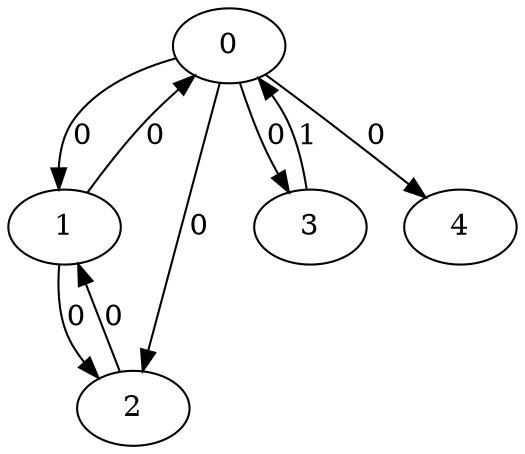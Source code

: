 // Source:471 Canonical: -1 0 0 0 0 0 -1 0 -1 -1 -1 0 -1 -1 -1 1 -1 -1 -1 -1 -1 -1 -1 -1 -1
digraph HRA_from_471_graph_000 {
  0 -> 1 [label="0"];
  0 -> 2 [label="0"];
  0 -> 3 [label="0"];
  1 -> 0 [label="0"];
  1 -> 2 [label="0"];
  2 -> 1 [label="0"];
  3 -> 0 [label="1"];
  0 -> 4 [label="0"];
}

// Source:471 Canonical: -1 0 0 0 0 0 -1 0 -1 -1 -1 0 -1 -1 -1 1 -1 -1 -1 -1 0 -1 -1 -1 -1
digraph HRA_from_471_graph_001 {
  0 -> 1 [label="0"];
  0 -> 2 [label="0"];
  0 -> 3 [label="0"];
  1 -> 0 [label="0"];
  1 -> 2 [label="0"];
  2 -> 1 [label="0"];
  3 -> 0 [label="1"];
  0 -> 4 [label="0"];
  4 -> 0 [label="0"];
}

// Source:471 Canonical: -1 0 0 0 -1 0 -1 0 -1 0 -1 0 -1 -1 -1 1 -1 -1 -1 -1 -1 -1 -1 -1 -1
digraph HRA_from_471_graph_002 {
  0 -> 1 [label="0"];
  0 -> 2 [label="0"];
  0 -> 3 [label="0"];
  1 -> 0 [label="0"];
  1 -> 2 [label="0"];
  2 -> 1 [label="0"];
  3 -> 0 [label="1"];
  1 -> 4 [label="0"];
}

// Source:471 Canonical: -1 0 0 0 0 0 -1 0 -1 0 -1 0 -1 -1 -1 1 -1 -1 -1 -1 -1 -1 -1 -1 -1
digraph HRA_from_471_graph_003 {
  0 -> 1 [label="0"];
  0 -> 2 [label="0"];
  0 -> 3 [label="0"];
  1 -> 0 [label="0"];
  1 -> 2 [label="0"];
  2 -> 1 [label="0"];
  3 -> 0 [label="1"];
  0 -> 4 [label="0"];
  1 -> 4 [label="0"];
}

// Source:471 Canonical: -1 0 0 0 -1 0 -1 0 -1 0 -1 0 -1 -1 -1 1 -1 -1 -1 -1 0 -1 -1 -1 -1
digraph HRA_from_471_graph_004 {
  0 -> 1 [label="0"];
  0 -> 2 [label="0"];
  0 -> 3 [label="0"];
  1 -> 0 [label="0"];
  1 -> 2 [label="0"];
  2 -> 1 [label="0"];
  3 -> 0 [label="1"];
  4 -> 0 [label="0"];
  1 -> 4 [label="0"];
}

// Source:471 Canonical: -1 0 0 0 0 0 -1 0 -1 0 -1 0 -1 -1 -1 1 -1 -1 -1 -1 0 -1 -1 -1 -1
digraph HRA_from_471_graph_005 {
  0 -> 1 [label="0"];
  0 -> 2 [label="0"];
  0 -> 3 [label="0"];
  1 -> 0 [label="0"];
  1 -> 2 [label="0"];
  2 -> 1 [label="0"];
  3 -> 0 [label="1"];
  0 -> 4 [label="0"];
  4 -> 0 [label="0"];
  1 -> 4 [label="0"];
}

// Source:471 Canonical: -1 0 0 0 0 0 -1 0 -1 -1 -1 0 -1 -1 -1 1 -1 -1 -1 -1 -1 0 -1 -1 -1
digraph HRA_from_471_graph_006 {
  0 -> 1 [label="0"];
  0 -> 2 [label="0"];
  0 -> 3 [label="0"];
  1 -> 0 [label="0"];
  1 -> 2 [label="0"];
  2 -> 1 [label="0"];
  3 -> 0 [label="1"];
  0 -> 4 [label="0"];
  4 -> 1 [label="0"];
}

// Source:471 Canonical: -1 0 0 0 0 0 -1 0 -1 -1 -1 0 -1 -1 -1 1 -1 -1 -1 -1 0 0 -1 -1 -1
digraph HRA_from_471_graph_007 {
  0 -> 1 [label="0"];
  0 -> 2 [label="0"];
  0 -> 3 [label="0"];
  1 -> 0 [label="0"];
  1 -> 2 [label="0"];
  2 -> 1 [label="0"];
  3 -> 0 [label="1"];
  0 -> 4 [label="0"];
  4 -> 0 [label="0"];
  4 -> 1 [label="0"];
}

// Source:471 Canonical: -1 0 0 0 -1 0 -1 0 -1 0 -1 0 -1 -1 -1 1 -1 -1 -1 -1 -1 0 -1 -1 -1
digraph HRA_from_471_graph_008 {
  0 -> 1 [label="0"];
  0 -> 2 [label="0"];
  0 -> 3 [label="0"];
  1 -> 0 [label="0"];
  1 -> 2 [label="0"];
  2 -> 1 [label="0"];
  3 -> 0 [label="1"];
  1 -> 4 [label="0"];
  4 -> 1 [label="0"];
}

// Source:471 Canonical: -1 0 0 0 0 0 -1 0 -1 0 -1 0 -1 -1 -1 1 -1 -1 -1 -1 -1 0 -1 -1 -1
digraph HRA_from_471_graph_009 {
  0 -> 1 [label="0"];
  0 -> 2 [label="0"];
  0 -> 3 [label="0"];
  1 -> 0 [label="0"];
  1 -> 2 [label="0"];
  2 -> 1 [label="0"];
  3 -> 0 [label="1"];
  0 -> 4 [label="0"];
  1 -> 4 [label="0"];
  4 -> 1 [label="0"];
}

// Source:471 Canonical: -1 0 0 0 -1 0 -1 0 -1 0 -1 0 -1 -1 -1 1 -1 -1 -1 -1 0 0 -1 -1 -1
digraph HRA_from_471_graph_010 {
  0 -> 1 [label="0"];
  0 -> 2 [label="0"];
  0 -> 3 [label="0"];
  1 -> 0 [label="0"];
  1 -> 2 [label="0"];
  2 -> 1 [label="0"];
  3 -> 0 [label="1"];
  4 -> 0 [label="0"];
  1 -> 4 [label="0"];
  4 -> 1 [label="0"];
}

// Source:471 Canonical: -1 0 0 0 0 0 -1 0 -1 0 -1 0 -1 -1 -1 1 -1 -1 -1 -1 0 0 -1 -1 -1
digraph HRA_from_471_graph_011 {
  0 -> 1 [label="0"];
  0 -> 2 [label="0"];
  0 -> 3 [label="0"];
  1 -> 0 [label="0"];
  1 -> 2 [label="0"];
  2 -> 1 [label="0"];
  3 -> 0 [label="1"];
  0 -> 4 [label="0"];
  4 -> 0 [label="0"];
  1 -> 4 [label="0"];
  4 -> 1 [label="0"];
}

// Source:471 Canonical: -1 0 0 0 -1 0 -1 0 -1 -1 -1 0 -1 -1 0 1 -1 -1 -1 -1 -1 -1 -1 -1 -1
digraph HRA_from_471_graph_012 {
  0 -> 1 [label="0"];
  0 -> 2 [label="0"];
  0 -> 3 [label="0"];
  1 -> 0 [label="0"];
  1 -> 2 [label="0"];
  2 -> 1 [label="0"];
  3 -> 0 [label="1"];
  2 -> 4 [label="0"];
}

// Source:471 Canonical: -1 0 0 0 0 0 -1 0 -1 -1 -1 0 -1 -1 0 1 -1 -1 -1 -1 -1 -1 -1 -1 -1
digraph HRA_from_471_graph_013 {
  0 -> 1 [label="0"];
  0 -> 2 [label="0"];
  0 -> 3 [label="0"];
  1 -> 0 [label="0"];
  1 -> 2 [label="0"];
  2 -> 1 [label="0"];
  3 -> 0 [label="1"];
  0 -> 4 [label="0"];
  2 -> 4 [label="0"];
}

// Source:471 Canonical: -1 0 0 0 -1 0 -1 0 -1 -1 -1 0 -1 -1 0 1 -1 -1 -1 -1 0 -1 -1 -1 -1
digraph HRA_from_471_graph_014 {
  0 -> 1 [label="0"];
  0 -> 2 [label="0"];
  0 -> 3 [label="0"];
  1 -> 0 [label="0"];
  1 -> 2 [label="0"];
  2 -> 1 [label="0"];
  3 -> 0 [label="1"];
  4 -> 0 [label="0"];
  2 -> 4 [label="0"];
}

// Source:471 Canonical: -1 0 0 0 0 0 -1 0 -1 -1 -1 0 -1 -1 0 1 -1 -1 -1 -1 0 -1 -1 -1 -1
digraph HRA_from_471_graph_015 {
  0 -> 1 [label="0"];
  0 -> 2 [label="0"];
  0 -> 3 [label="0"];
  1 -> 0 [label="0"];
  1 -> 2 [label="0"];
  2 -> 1 [label="0"];
  3 -> 0 [label="1"];
  0 -> 4 [label="0"];
  4 -> 0 [label="0"];
  2 -> 4 [label="0"];
}

// Source:471 Canonical: -1 0 0 0 -1 0 -1 0 -1 0 -1 0 -1 -1 0 1 -1 -1 -1 -1 -1 -1 -1 -1 -1
digraph HRA_from_471_graph_016 {
  0 -> 1 [label="0"];
  0 -> 2 [label="0"];
  0 -> 3 [label="0"];
  1 -> 0 [label="0"];
  1 -> 2 [label="0"];
  2 -> 1 [label="0"];
  3 -> 0 [label="1"];
  1 -> 4 [label="0"];
  2 -> 4 [label="0"];
}

// Source:471 Canonical: -1 0 0 0 0 0 -1 0 -1 0 -1 0 -1 -1 0 1 -1 -1 -1 -1 -1 -1 -1 -1 -1
digraph HRA_from_471_graph_017 {
  0 -> 1 [label="0"];
  0 -> 2 [label="0"];
  0 -> 3 [label="0"];
  1 -> 0 [label="0"];
  1 -> 2 [label="0"];
  2 -> 1 [label="0"];
  3 -> 0 [label="1"];
  0 -> 4 [label="0"];
  1 -> 4 [label="0"];
  2 -> 4 [label="0"];
}

// Source:471 Canonical: -1 0 0 0 -1 0 -1 0 -1 0 -1 0 -1 -1 0 1 -1 -1 -1 -1 0 -1 -1 -1 -1
digraph HRA_from_471_graph_018 {
  0 -> 1 [label="0"];
  0 -> 2 [label="0"];
  0 -> 3 [label="0"];
  1 -> 0 [label="0"];
  1 -> 2 [label="0"];
  2 -> 1 [label="0"];
  3 -> 0 [label="1"];
  4 -> 0 [label="0"];
  1 -> 4 [label="0"];
  2 -> 4 [label="0"];
}

// Source:471 Canonical: -1 0 0 0 0 0 -1 0 -1 0 -1 0 -1 -1 0 1 -1 -1 -1 -1 0 -1 -1 -1 -1
digraph HRA_from_471_graph_019 {
  0 -> 1 [label="0"];
  0 -> 2 [label="0"];
  0 -> 3 [label="0"];
  1 -> 0 [label="0"];
  1 -> 2 [label="0"];
  2 -> 1 [label="0"];
  3 -> 0 [label="1"];
  0 -> 4 [label="0"];
  4 -> 0 [label="0"];
  1 -> 4 [label="0"];
  2 -> 4 [label="0"];
}

// Source:471 Canonical: -1 0 0 0 -1 0 -1 0 -1 -1 -1 0 -1 -1 0 1 -1 -1 -1 -1 -1 0 -1 -1 -1
digraph HRA_from_471_graph_020 {
  0 -> 1 [label="0"];
  0 -> 2 [label="0"];
  0 -> 3 [label="0"];
  1 -> 0 [label="0"];
  1 -> 2 [label="0"];
  2 -> 1 [label="0"];
  3 -> 0 [label="1"];
  4 -> 1 [label="0"];
  2 -> 4 [label="0"];
}

// Source:471 Canonical: -1 0 0 0 0 0 -1 0 -1 -1 -1 0 -1 -1 0 1 -1 -1 -1 -1 -1 0 -1 -1 -1
digraph HRA_from_471_graph_021 {
  0 -> 1 [label="0"];
  0 -> 2 [label="0"];
  0 -> 3 [label="0"];
  1 -> 0 [label="0"];
  1 -> 2 [label="0"];
  2 -> 1 [label="0"];
  3 -> 0 [label="1"];
  0 -> 4 [label="0"];
  4 -> 1 [label="0"];
  2 -> 4 [label="0"];
}

// Source:471 Canonical: -1 0 0 0 -1 0 -1 0 -1 -1 -1 0 -1 -1 0 1 -1 -1 -1 -1 0 0 -1 -1 -1
digraph HRA_from_471_graph_022 {
  0 -> 1 [label="0"];
  0 -> 2 [label="0"];
  0 -> 3 [label="0"];
  1 -> 0 [label="0"];
  1 -> 2 [label="0"];
  2 -> 1 [label="0"];
  3 -> 0 [label="1"];
  4 -> 0 [label="0"];
  4 -> 1 [label="0"];
  2 -> 4 [label="0"];
}

// Source:471 Canonical: -1 0 0 0 0 0 -1 0 -1 -1 -1 0 -1 -1 0 1 -1 -1 -1 -1 0 0 -1 -1 -1
digraph HRA_from_471_graph_023 {
  0 -> 1 [label="0"];
  0 -> 2 [label="0"];
  0 -> 3 [label="0"];
  1 -> 0 [label="0"];
  1 -> 2 [label="0"];
  2 -> 1 [label="0"];
  3 -> 0 [label="1"];
  0 -> 4 [label="0"];
  4 -> 0 [label="0"];
  4 -> 1 [label="0"];
  2 -> 4 [label="0"];
}

// Source:471 Canonical: -1 0 0 0 -1 0 -1 0 -1 0 -1 0 -1 -1 0 1 -1 -1 -1 -1 -1 0 -1 -1 -1
digraph HRA_from_471_graph_024 {
  0 -> 1 [label="0"];
  0 -> 2 [label="0"];
  0 -> 3 [label="0"];
  1 -> 0 [label="0"];
  1 -> 2 [label="0"];
  2 -> 1 [label="0"];
  3 -> 0 [label="1"];
  1 -> 4 [label="0"];
  4 -> 1 [label="0"];
  2 -> 4 [label="0"];
}

// Source:471 Canonical: -1 0 0 0 0 0 -1 0 -1 0 -1 0 -1 -1 0 1 -1 -1 -1 -1 -1 0 -1 -1 -1
digraph HRA_from_471_graph_025 {
  0 -> 1 [label="0"];
  0 -> 2 [label="0"];
  0 -> 3 [label="0"];
  1 -> 0 [label="0"];
  1 -> 2 [label="0"];
  2 -> 1 [label="0"];
  3 -> 0 [label="1"];
  0 -> 4 [label="0"];
  1 -> 4 [label="0"];
  4 -> 1 [label="0"];
  2 -> 4 [label="0"];
}

// Source:471 Canonical: -1 0 0 0 -1 0 -1 0 -1 0 -1 0 -1 -1 0 1 -1 -1 -1 -1 0 0 -1 -1 -1
digraph HRA_from_471_graph_026 {
  0 -> 1 [label="0"];
  0 -> 2 [label="0"];
  0 -> 3 [label="0"];
  1 -> 0 [label="0"];
  1 -> 2 [label="0"];
  2 -> 1 [label="0"];
  3 -> 0 [label="1"];
  4 -> 0 [label="0"];
  1 -> 4 [label="0"];
  4 -> 1 [label="0"];
  2 -> 4 [label="0"];
}

// Source:471 Canonical: -1 0 0 0 0 0 -1 0 -1 0 -1 0 -1 -1 0 1 -1 -1 -1 -1 0 0 -1 -1 -1
digraph HRA_from_471_graph_027 {
  0 -> 1 [label="0"];
  0 -> 2 [label="0"];
  0 -> 3 [label="0"];
  1 -> 0 [label="0"];
  1 -> 2 [label="0"];
  2 -> 1 [label="0"];
  3 -> 0 [label="1"];
  0 -> 4 [label="0"];
  4 -> 0 [label="0"];
  1 -> 4 [label="0"];
  4 -> 1 [label="0"];
  2 -> 4 [label="0"];
}

// Source:471 Canonical: -1 0 0 0 0 0 -1 0 -1 -1 -1 0 -1 -1 -1 1 -1 -1 -1 -1 -1 -1 0 -1 -1
digraph HRA_from_471_graph_028 {
  0 -> 1 [label="0"];
  0 -> 2 [label="0"];
  0 -> 3 [label="0"];
  1 -> 0 [label="0"];
  1 -> 2 [label="0"];
  2 -> 1 [label="0"];
  3 -> 0 [label="1"];
  0 -> 4 [label="0"];
  4 -> 2 [label="0"];
}

// Source:471 Canonical: -1 0 0 0 0 0 -1 0 -1 -1 -1 0 -1 -1 -1 1 -1 -1 -1 -1 0 -1 0 -1 -1
digraph HRA_from_471_graph_029 {
  0 -> 1 [label="0"];
  0 -> 2 [label="0"];
  0 -> 3 [label="0"];
  1 -> 0 [label="0"];
  1 -> 2 [label="0"];
  2 -> 1 [label="0"];
  3 -> 0 [label="1"];
  0 -> 4 [label="0"];
  4 -> 0 [label="0"];
  4 -> 2 [label="0"];
}

// Source:471 Canonical: -1 0 0 0 -1 0 -1 0 -1 0 -1 0 -1 -1 -1 1 -1 -1 -1 -1 -1 -1 0 -1 -1
digraph HRA_from_471_graph_030 {
  0 -> 1 [label="0"];
  0 -> 2 [label="0"];
  0 -> 3 [label="0"];
  1 -> 0 [label="0"];
  1 -> 2 [label="0"];
  2 -> 1 [label="0"];
  3 -> 0 [label="1"];
  1 -> 4 [label="0"];
  4 -> 2 [label="0"];
}

// Source:471 Canonical: -1 0 0 0 0 0 -1 0 -1 0 -1 0 -1 -1 -1 1 -1 -1 -1 -1 -1 -1 0 -1 -1
digraph HRA_from_471_graph_031 {
  0 -> 1 [label="0"];
  0 -> 2 [label="0"];
  0 -> 3 [label="0"];
  1 -> 0 [label="0"];
  1 -> 2 [label="0"];
  2 -> 1 [label="0"];
  3 -> 0 [label="1"];
  0 -> 4 [label="0"];
  1 -> 4 [label="0"];
  4 -> 2 [label="0"];
}

// Source:471 Canonical: -1 0 0 0 -1 0 -1 0 -1 0 -1 0 -1 -1 -1 1 -1 -1 -1 -1 0 -1 0 -1 -1
digraph HRA_from_471_graph_032 {
  0 -> 1 [label="0"];
  0 -> 2 [label="0"];
  0 -> 3 [label="0"];
  1 -> 0 [label="0"];
  1 -> 2 [label="0"];
  2 -> 1 [label="0"];
  3 -> 0 [label="1"];
  4 -> 0 [label="0"];
  1 -> 4 [label="0"];
  4 -> 2 [label="0"];
}

// Source:471 Canonical: -1 0 0 0 0 0 -1 0 -1 0 -1 0 -1 -1 -1 1 -1 -1 -1 -1 0 -1 0 -1 -1
digraph HRA_from_471_graph_033 {
  0 -> 1 [label="0"];
  0 -> 2 [label="0"];
  0 -> 3 [label="0"];
  1 -> 0 [label="0"];
  1 -> 2 [label="0"];
  2 -> 1 [label="0"];
  3 -> 0 [label="1"];
  0 -> 4 [label="0"];
  4 -> 0 [label="0"];
  1 -> 4 [label="0"];
  4 -> 2 [label="0"];
}

// Source:471 Canonical: -1 0 0 0 0 0 -1 0 -1 -1 -1 0 -1 -1 -1 1 -1 -1 -1 -1 -1 0 0 -1 -1
digraph HRA_from_471_graph_034 {
  0 -> 1 [label="0"];
  0 -> 2 [label="0"];
  0 -> 3 [label="0"];
  1 -> 0 [label="0"];
  1 -> 2 [label="0"];
  2 -> 1 [label="0"];
  3 -> 0 [label="1"];
  0 -> 4 [label="0"];
  4 -> 1 [label="0"];
  4 -> 2 [label="0"];
}

// Source:471 Canonical: -1 0 0 0 0 0 -1 0 -1 -1 -1 0 -1 -1 -1 1 -1 -1 -1 -1 0 0 0 -1 -1
digraph HRA_from_471_graph_035 {
  0 -> 1 [label="0"];
  0 -> 2 [label="0"];
  0 -> 3 [label="0"];
  1 -> 0 [label="0"];
  1 -> 2 [label="0"];
  2 -> 1 [label="0"];
  3 -> 0 [label="1"];
  0 -> 4 [label="0"];
  4 -> 0 [label="0"];
  4 -> 1 [label="0"];
  4 -> 2 [label="0"];
}

// Source:471 Canonical: -1 0 0 0 -1 0 -1 0 -1 0 -1 0 -1 -1 -1 1 -1 -1 -1 -1 -1 0 0 -1 -1
digraph HRA_from_471_graph_036 {
  0 -> 1 [label="0"];
  0 -> 2 [label="0"];
  0 -> 3 [label="0"];
  1 -> 0 [label="0"];
  1 -> 2 [label="0"];
  2 -> 1 [label="0"];
  3 -> 0 [label="1"];
  1 -> 4 [label="0"];
  4 -> 1 [label="0"];
  4 -> 2 [label="0"];
}

// Source:471 Canonical: -1 0 0 0 0 0 -1 0 -1 0 -1 0 -1 -1 -1 1 -1 -1 -1 -1 -1 0 0 -1 -1
digraph HRA_from_471_graph_037 {
  0 -> 1 [label="0"];
  0 -> 2 [label="0"];
  0 -> 3 [label="0"];
  1 -> 0 [label="0"];
  1 -> 2 [label="0"];
  2 -> 1 [label="0"];
  3 -> 0 [label="1"];
  0 -> 4 [label="0"];
  1 -> 4 [label="0"];
  4 -> 1 [label="0"];
  4 -> 2 [label="0"];
}

// Source:471 Canonical: -1 0 0 0 -1 0 -1 0 -1 0 -1 0 -1 -1 -1 1 -1 -1 -1 -1 0 0 0 -1 -1
digraph HRA_from_471_graph_038 {
  0 -> 1 [label="0"];
  0 -> 2 [label="0"];
  0 -> 3 [label="0"];
  1 -> 0 [label="0"];
  1 -> 2 [label="0"];
  2 -> 1 [label="0"];
  3 -> 0 [label="1"];
  4 -> 0 [label="0"];
  1 -> 4 [label="0"];
  4 -> 1 [label="0"];
  4 -> 2 [label="0"];
}

// Source:471 Canonical: -1 0 0 0 0 0 -1 0 -1 0 -1 0 -1 -1 -1 1 -1 -1 -1 -1 0 0 0 -1 -1
digraph HRA_from_471_graph_039 {
  0 -> 1 [label="0"];
  0 -> 2 [label="0"];
  0 -> 3 [label="0"];
  1 -> 0 [label="0"];
  1 -> 2 [label="0"];
  2 -> 1 [label="0"];
  3 -> 0 [label="1"];
  0 -> 4 [label="0"];
  4 -> 0 [label="0"];
  1 -> 4 [label="0"];
  4 -> 1 [label="0"];
  4 -> 2 [label="0"];
}

// Source:471 Canonical: -1 0 0 0 -1 0 -1 0 -1 -1 -1 0 -1 -1 0 1 -1 -1 -1 -1 -1 -1 0 -1 -1
digraph HRA_from_471_graph_040 {
  0 -> 1 [label="0"];
  0 -> 2 [label="0"];
  0 -> 3 [label="0"];
  1 -> 0 [label="0"];
  1 -> 2 [label="0"];
  2 -> 1 [label="0"];
  3 -> 0 [label="1"];
  2 -> 4 [label="0"];
  4 -> 2 [label="0"];
}

// Source:471 Canonical: -1 0 0 0 0 0 -1 0 -1 -1 -1 0 -1 -1 0 1 -1 -1 -1 -1 -1 -1 0 -1 -1
digraph HRA_from_471_graph_041 {
  0 -> 1 [label="0"];
  0 -> 2 [label="0"];
  0 -> 3 [label="0"];
  1 -> 0 [label="0"];
  1 -> 2 [label="0"];
  2 -> 1 [label="0"];
  3 -> 0 [label="1"];
  0 -> 4 [label="0"];
  2 -> 4 [label="0"];
  4 -> 2 [label="0"];
}

// Source:471 Canonical: -1 0 0 0 -1 0 -1 0 -1 -1 -1 0 -1 -1 0 1 -1 -1 -1 -1 0 -1 0 -1 -1
digraph HRA_from_471_graph_042 {
  0 -> 1 [label="0"];
  0 -> 2 [label="0"];
  0 -> 3 [label="0"];
  1 -> 0 [label="0"];
  1 -> 2 [label="0"];
  2 -> 1 [label="0"];
  3 -> 0 [label="1"];
  4 -> 0 [label="0"];
  2 -> 4 [label="0"];
  4 -> 2 [label="0"];
}

// Source:471 Canonical: -1 0 0 0 0 0 -1 0 -1 -1 -1 0 -1 -1 0 1 -1 -1 -1 -1 0 -1 0 -1 -1
digraph HRA_from_471_graph_043 {
  0 -> 1 [label="0"];
  0 -> 2 [label="0"];
  0 -> 3 [label="0"];
  1 -> 0 [label="0"];
  1 -> 2 [label="0"];
  2 -> 1 [label="0"];
  3 -> 0 [label="1"];
  0 -> 4 [label="0"];
  4 -> 0 [label="0"];
  2 -> 4 [label="0"];
  4 -> 2 [label="0"];
}

// Source:471 Canonical: -1 0 0 0 -1 0 -1 0 -1 0 -1 0 -1 -1 0 1 -1 -1 -1 -1 -1 -1 0 -1 -1
digraph HRA_from_471_graph_044 {
  0 -> 1 [label="0"];
  0 -> 2 [label="0"];
  0 -> 3 [label="0"];
  1 -> 0 [label="0"];
  1 -> 2 [label="0"];
  2 -> 1 [label="0"];
  3 -> 0 [label="1"];
  1 -> 4 [label="0"];
  2 -> 4 [label="0"];
  4 -> 2 [label="0"];
}

// Source:471 Canonical: -1 0 0 0 0 0 -1 0 -1 0 -1 0 -1 -1 0 1 -1 -1 -1 -1 -1 -1 0 -1 -1
digraph HRA_from_471_graph_045 {
  0 -> 1 [label="0"];
  0 -> 2 [label="0"];
  0 -> 3 [label="0"];
  1 -> 0 [label="0"];
  1 -> 2 [label="0"];
  2 -> 1 [label="0"];
  3 -> 0 [label="1"];
  0 -> 4 [label="0"];
  1 -> 4 [label="0"];
  2 -> 4 [label="0"];
  4 -> 2 [label="0"];
}

// Source:471 Canonical: -1 0 0 0 -1 0 -1 0 -1 0 -1 0 -1 -1 0 1 -1 -1 -1 -1 0 -1 0 -1 -1
digraph HRA_from_471_graph_046 {
  0 -> 1 [label="0"];
  0 -> 2 [label="0"];
  0 -> 3 [label="0"];
  1 -> 0 [label="0"];
  1 -> 2 [label="0"];
  2 -> 1 [label="0"];
  3 -> 0 [label="1"];
  4 -> 0 [label="0"];
  1 -> 4 [label="0"];
  2 -> 4 [label="0"];
  4 -> 2 [label="0"];
}

// Source:471 Canonical: -1 0 0 0 0 0 -1 0 -1 0 -1 0 -1 -1 0 1 -1 -1 -1 -1 0 -1 0 -1 -1
digraph HRA_from_471_graph_047 {
  0 -> 1 [label="0"];
  0 -> 2 [label="0"];
  0 -> 3 [label="0"];
  1 -> 0 [label="0"];
  1 -> 2 [label="0"];
  2 -> 1 [label="0"];
  3 -> 0 [label="1"];
  0 -> 4 [label="0"];
  4 -> 0 [label="0"];
  1 -> 4 [label="0"];
  2 -> 4 [label="0"];
  4 -> 2 [label="0"];
}

// Source:471 Canonical: -1 0 0 0 -1 0 -1 0 -1 -1 -1 0 -1 -1 0 1 -1 -1 -1 -1 -1 0 0 -1 -1
digraph HRA_from_471_graph_048 {
  0 -> 1 [label="0"];
  0 -> 2 [label="0"];
  0 -> 3 [label="0"];
  1 -> 0 [label="0"];
  1 -> 2 [label="0"];
  2 -> 1 [label="0"];
  3 -> 0 [label="1"];
  4 -> 1 [label="0"];
  2 -> 4 [label="0"];
  4 -> 2 [label="0"];
}

// Source:471 Canonical: -1 0 0 0 0 0 -1 0 -1 -1 -1 0 -1 -1 0 1 -1 -1 -1 -1 -1 0 0 -1 -1
digraph HRA_from_471_graph_049 {
  0 -> 1 [label="0"];
  0 -> 2 [label="0"];
  0 -> 3 [label="0"];
  1 -> 0 [label="0"];
  1 -> 2 [label="0"];
  2 -> 1 [label="0"];
  3 -> 0 [label="1"];
  0 -> 4 [label="0"];
  4 -> 1 [label="0"];
  2 -> 4 [label="0"];
  4 -> 2 [label="0"];
}

// Source:471 Canonical: -1 0 0 0 -1 0 -1 0 -1 -1 -1 0 -1 -1 0 1 -1 -1 -1 -1 0 0 0 -1 -1
digraph HRA_from_471_graph_050 {
  0 -> 1 [label="0"];
  0 -> 2 [label="0"];
  0 -> 3 [label="0"];
  1 -> 0 [label="0"];
  1 -> 2 [label="0"];
  2 -> 1 [label="0"];
  3 -> 0 [label="1"];
  4 -> 0 [label="0"];
  4 -> 1 [label="0"];
  2 -> 4 [label="0"];
  4 -> 2 [label="0"];
}

// Source:471 Canonical: -1 0 0 0 0 0 -1 0 -1 -1 -1 0 -1 -1 0 1 -1 -1 -1 -1 0 0 0 -1 -1
digraph HRA_from_471_graph_051 {
  0 -> 1 [label="0"];
  0 -> 2 [label="0"];
  0 -> 3 [label="0"];
  1 -> 0 [label="0"];
  1 -> 2 [label="0"];
  2 -> 1 [label="0"];
  3 -> 0 [label="1"];
  0 -> 4 [label="0"];
  4 -> 0 [label="0"];
  4 -> 1 [label="0"];
  2 -> 4 [label="0"];
  4 -> 2 [label="0"];
}

// Source:471 Canonical: -1 0 0 0 -1 0 -1 0 -1 0 -1 0 -1 -1 0 1 -1 -1 -1 -1 -1 0 0 -1 -1
digraph HRA_from_471_graph_052 {
  0 -> 1 [label="0"];
  0 -> 2 [label="0"];
  0 -> 3 [label="0"];
  1 -> 0 [label="0"];
  1 -> 2 [label="0"];
  2 -> 1 [label="0"];
  3 -> 0 [label="1"];
  1 -> 4 [label="0"];
  4 -> 1 [label="0"];
  2 -> 4 [label="0"];
  4 -> 2 [label="0"];
}

// Source:471 Canonical: -1 0 0 0 0 0 -1 0 -1 0 -1 0 -1 -1 0 1 -1 -1 -1 -1 -1 0 0 -1 -1
digraph HRA_from_471_graph_053 {
  0 -> 1 [label="0"];
  0 -> 2 [label="0"];
  0 -> 3 [label="0"];
  1 -> 0 [label="0"];
  1 -> 2 [label="0"];
  2 -> 1 [label="0"];
  3 -> 0 [label="1"];
  0 -> 4 [label="0"];
  1 -> 4 [label="0"];
  4 -> 1 [label="0"];
  2 -> 4 [label="0"];
  4 -> 2 [label="0"];
}

// Source:471 Canonical: -1 0 0 0 -1 0 -1 0 -1 0 -1 0 -1 -1 0 1 -1 -1 -1 -1 0 0 0 -1 -1
digraph HRA_from_471_graph_054 {
  0 -> 1 [label="0"];
  0 -> 2 [label="0"];
  0 -> 3 [label="0"];
  1 -> 0 [label="0"];
  1 -> 2 [label="0"];
  2 -> 1 [label="0"];
  3 -> 0 [label="1"];
  4 -> 0 [label="0"];
  1 -> 4 [label="0"];
  4 -> 1 [label="0"];
  2 -> 4 [label="0"];
  4 -> 2 [label="0"];
}

// Source:471 Canonical: -1 0 0 0 0 0 -1 0 -1 0 -1 0 -1 -1 0 1 -1 -1 -1 -1 0 0 0 -1 -1
digraph HRA_from_471_graph_055 {
  0 -> 1 [label="0"];
  0 -> 2 [label="0"];
  0 -> 3 [label="0"];
  1 -> 0 [label="0"];
  1 -> 2 [label="0"];
  2 -> 1 [label="0"];
  3 -> 0 [label="1"];
  0 -> 4 [label="0"];
  4 -> 0 [label="0"];
  1 -> 4 [label="0"];
  4 -> 1 [label="0"];
  2 -> 4 [label="0"];
  4 -> 2 [label="0"];
}

// Source:471 Canonical: -1 0 0 0 -1 0 -1 0 -1 -1 -1 0 -1 -1 -1 1 -1 -1 -1 0 -1 -1 -1 -1 -1
digraph HRA_from_471_graph_056 {
  0 -> 1 [label="0"];
  0 -> 2 [label="0"];
  0 -> 3 [label="0"];
  1 -> 0 [label="0"];
  1 -> 2 [label="0"];
  2 -> 1 [label="0"];
  3 -> 0 [label="1"];
  3 -> 4 [label="0"];
}

// Source:471 Canonical: -1 0 0 0 0 0 -1 0 -1 -1 -1 0 -1 -1 -1 1 -1 -1 -1 0 -1 -1 -1 -1 -1
digraph HRA_from_471_graph_057 {
  0 -> 1 [label="0"];
  0 -> 2 [label="0"];
  0 -> 3 [label="0"];
  1 -> 0 [label="0"];
  1 -> 2 [label="0"];
  2 -> 1 [label="0"];
  3 -> 0 [label="1"];
  0 -> 4 [label="0"];
  3 -> 4 [label="0"];
}

// Source:471 Canonical: -1 0 0 0 -1 0 -1 0 -1 -1 -1 0 -1 -1 -1 1 -1 -1 -1 0 0 -1 -1 -1 -1
digraph HRA_from_471_graph_058 {
  0 -> 1 [label="0"];
  0 -> 2 [label="0"];
  0 -> 3 [label="0"];
  1 -> 0 [label="0"];
  1 -> 2 [label="0"];
  2 -> 1 [label="0"];
  3 -> 0 [label="1"];
  4 -> 0 [label="0"];
  3 -> 4 [label="0"];
}

// Source:471 Canonical: -1 0 0 0 0 0 -1 0 -1 -1 -1 0 -1 -1 -1 1 -1 -1 -1 0 0 -1 -1 -1 -1
digraph HRA_from_471_graph_059 {
  0 -> 1 [label="0"];
  0 -> 2 [label="0"];
  0 -> 3 [label="0"];
  1 -> 0 [label="0"];
  1 -> 2 [label="0"];
  2 -> 1 [label="0"];
  3 -> 0 [label="1"];
  0 -> 4 [label="0"];
  4 -> 0 [label="0"];
  3 -> 4 [label="0"];
}

// Source:471 Canonical: -1 0 0 0 -1 0 -1 0 -1 0 -1 0 -1 -1 -1 1 -1 -1 -1 0 -1 -1 -1 -1 -1
digraph HRA_from_471_graph_060 {
  0 -> 1 [label="0"];
  0 -> 2 [label="0"];
  0 -> 3 [label="0"];
  1 -> 0 [label="0"];
  1 -> 2 [label="0"];
  2 -> 1 [label="0"];
  3 -> 0 [label="1"];
  1 -> 4 [label="0"];
  3 -> 4 [label="0"];
}

// Source:471 Canonical: -1 0 0 0 0 0 -1 0 -1 0 -1 0 -1 -1 -1 1 -1 -1 -1 0 -1 -1 -1 -1 -1
digraph HRA_from_471_graph_061 {
  0 -> 1 [label="0"];
  0 -> 2 [label="0"];
  0 -> 3 [label="0"];
  1 -> 0 [label="0"];
  1 -> 2 [label="0"];
  2 -> 1 [label="0"];
  3 -> 0 [label="1"];
  0 -> 4 [label="0"];
  1 -> 4 [label="0"];
  3 -> 4 [label="0"];
}

// Source:471 Canonical: -1 0 0 0 -1 0 -1 0 -1 0 -1 0 -1 -1 -1 1 -1 -1 -1 0 0 -1 -1 -1 -1
digraph HRA_from_471_graph_062 {
  0 -> 1 [label="0"];
  0 -> 2 [label="0"];
  0 -> 3 [label="0"];
  1 -> 0 [label="0"];
  1 -> 2 [label="0"];
  2 -> 1 [label="0"];
  3 -> 0 [label="1"];
  4 -> 0 [label="0"];
  1 -> 4 [label="0"];
  3 -> 4 [label="0"];
}

// Source:471 Canonical: -1 0 0 0 0 0 -1 0 -1 0 -1 0 -1 -1 -1 1 -1 -1 -1 0 0 -1 -1 -1 -1
digraph HRA_from_471_graph_063 {
  0 -> 1 [label="0"];
  0 -> 2 [label="0"];
  0 -> 3 [label="0"];
  1 -> 0 [label="0"];
  1 -> 2 [label="0"];
  2 -> 1 [label="0"];
  3 -> 0 [label="1"];
  0 -> 4 [label="0"];
  4 -> 0 [label="0"];
  1 -> 4 [label="0"];
  3 -> 4 [label="0"];
}

// Source:471 Canonical: -1 0 0 0 -1 0 -1 0 -1 -1 -1 0 -1 -1 -1 1 -1 -1 -1 0 -1 0 -1 -1 -1
digraph HRA_from_471_graph_064 {
  0 -> 1 [label="0"];
  0 -> 2 [label="0"];
  0 -> 3 [label="0"];
  1 -> 0 [label="0"];
  1 -> 2 [label="0"];
  2 -> 1 [label="0"];
  3 -> 0 [label="1"];
  4 -> 1 [label="0"];
  3 -> 4 [label="0"];
}

// Source:471 Canonical: -1 0 0 0 0 0 -1 0 -1 -1 -1 0 -1 -1 -1 1 -1 -1 -1 0 -1 0 -1 -1 -1
digraph HRA_from_471_graph_065 {
  0 -> 1 [label="0"];
  0 -> 2 [label="0"];
  0 -> 3 [label="0"];
  1 -> 0 [label="0"];
  1 -> 2 [label="0"];
  2 -> 1 [label="0"];
  3 -> 0 [label="1"];
  0 -> 4 [label="0"];
  4 -> 1 [label="0"];
  3 -> 4 [label="0"];
}

// Source:471 Canonical: -1 0 0 0 -1 0 -1 0 -1 -1 -1 0 -1 -1 -1 1 -1 -1 -1 0 0 0 -1 -1 -1
digraph HRA_from_471_graph_066 {
  0 -> 1 [label="0"];
  0 -> 2 [label="0"];
  0 -> 3 [label="0"];
  1 -> 0 [label="0"];
  1 -> 2 [label="0"];
  2 -> 1 [label="0"];
  3 -> 0 [label="1"];
  4 -> 0 [label="0"];
  4 -> 1 [label="0"];
  3 -> 4 [label="0"];
}

// Source:471 Canonical: -1 0 0 0 0 0 -1 0 -1 -1 -1 0 -1 -1 -1 1 -1 -1 -1 0 0 0 -1 -1 -1
digraph HRA_from_471_graph_067 {
  0 -> 1 [label="0"];
  0 -> 2 [label="0"];
  0 -> 3 [label="0"];
  1 -> 0 [label="0"];
  1 -> 2 [label="0"];
  2 -> 1 [label="0"];
  3 -> 0 [label="1"];
  0 -> 4 [label="0"];
  4 -> 0 [label="0"];
  4 -> 1 [label="0"];
  3 -> 4 [label="0"];
}

// Source:471 Canonical: -1 0 0 0 -1 0 -1 0 -1 0 -1 0 -1 -1 -1 1 -1 -1 -1 0 -1 0 -1 -1 -1
digraph HRA_from_471_graph_068 {
  0 -> 1 [label="0"];
  0 -> 2 [label="0"];
  0 -> 3 [label="0"];
  1 -> 0 [label="0"];
  1 -> 2 [label="0"];
  2 -> 1 [label="0"];
  3 -> 0 [label="1"];
  1 -> 4 [label="0"];
  4 -> 1 [label="0"];
  3 -> 4 [label="0"];
}

// Source:471 Canonical: -1 0 0 0 0 0 -1 0 -1 0 -1 0 -1 -1 -1 1 -1 -1 -1 0 -1 0 -1 -1 -1
digraph HRA_from_471_graph_069 {
  0 -> 1 [label="0"];
  0 -> 2 [label="0"];
  0 -> 3 [label="0"];
  1 -> 0 [label="0"];
  1 -> 2 [label="0"];
  2 -> 1 [label="0"];
  3 -> 0 [label="1"];
  0 -> 4 [label="0"];
  1 -> 4 [label="0"];
  4 -> 1 [label="0"];
  3 -> 4 [label="0"];
}

// Source:471 Canonical: -1 0 0 0 -1 0 -1 0 -1 0 -1 0 -1 -1 -1 1 -1 -1 -1 0 0 0 -1 -1 -1
digraph HRA_from_471_graph_070 {
  0 -> 1 [label="0"];
  0 -> 2 [label="0"];
  0 -> 3 [label="0"];
  1 -> 0 [label="0"];
  1 -> 2 [label="0"];
  2 -> 1 [label="0"];
  3 -> 0 [label="1"];
  4 -> 0 [label="0"];
  1 -> 4 [label="0"];
  4 -> 1 [label="0"];
  3 -> 4 [label="0"];
}

// Source:471 Canonical: -1 0 0 0 0 0 -1 0 -1 0 -1 0 -1 -1 -1 1 -1 -1 -1 0 0 0 -1 -1 -1
digraph HRA_from_471_graph_071 {
  0 -> 1 [label="0"];
  0 -> 2 [label="0"];
  0 -> 3 [label="0"];
  1 -> 0 [label="0"];
  1 -> 2 [label="0"];
  2 -> 1 [label="0"];
  3 -> 0 [label="1"];
  0 -> 4 [label="0"];
  4 -> 0 [label="0"];
  1 -> 4 [label="0"];
  4 -> 1 [label="0"];
  3 -> 4 [label="0"];
}

// Source:471 Canonical: -1 0 0 0 -1 0 -1 0 -1 -1 -1 0 -1 -1 0 1 -1 -1 -1 0 -1 -1 -1 -1 -1
digraph HRA_from_471_graph_072 {
  0 -> 1 [label="0"];
  0 -> 2 [label="0"];
  0 -> 3 [label="0"];
  1 -> 0 [label="0"];
  1 -> 2 [label="0"];
  2 -> 1 [label="0"];
  3 -> 0 [label="1"];
  2 -> 4 [label="0"];
  3 -> 4 [label="0"];
}

// Source:471 Canonical: -1 0 0 0 0 0 -1 0 -1 -1 -1 0 -1 -1 0 1 -1 -1 -1 0 -1 -1 -1 -1 -1
digraph HRA_from_471_graph_073 {
  0 -> 1 [label="0"];
  0 -> 2 [label="0"];
  0 -> 3 [label="0"];
  1 -> 0 [label="0"];
  1 -> 2 [label="0"];
  2 -> 1 [label="0"];
  3 -> 0 [label="1"];
  0 -> 4 [label="0"];
  2 -> 4 [label="0"];
  3 -> 4 [label="0"];
}

// Source:471 Canonical: -1 0 0 0 -1 0 -1 0 -1 -1 -1 0 -1 -1 0 1 -1 -1 -1 0 0 -1 -1 -1 -1
digraph HRA_from_471_graph_074 {
  0 -> 1 [label="0"];
  0 -> 2 [label="0"];
  0 -> 3 [label="0"];
  1 -> 0 [label="0"];
  1 -> 2 [label="0"];
  2 -> 1 [label="0"];
  3 -> 0 [label="1"];
  4 -> 0 [label="0"];
  2 -> 4 [label="0"];
  3 -> 4 [label="0"];
}

// Source:471 Canonical: -1 0 0 0 0 0 -1 0 -1 -1 -1 0 -1 -1 0 1 -1 -1 -1 0 0 -1 -1 -1 -1
digraph HRA_from_471_graph_075 {
  0 -> 1 [label="0"];
  0 -> 2 [label="0"];
  0 -> 3 [label="0"];
  1 -> 0 [label="0"];
  1 -> 2 [label="0"];
  2 -> 1 [label="0"];
  3 -> 0 [label="1"];
  0 -> 4 [label="0"];
  4 -> 0 [label="0"];
  2 -> 4 [label="0"];
  3 -> 4 [label="0"];
}

// Source:471 Canonical: -1 0 0 0 -1 0 -1 0 -1 0 -1 0 -1 -1 0 1 -1 -1 -1 0 -1 -1 -1 -1 -1
digraph HRA_from_471_graph_076 {
  0 -> 1 [label="0"];
  0 -> 2 [label="0"];
  0 -> 3 [label="0"];
  1 -> 0 [label="0"];
  1 -> 2 [label="0"];
  2 -> 1 [label="0"];
  3 -> 0 [label="1"];
  1 -> 4 [label="0"];
  2 -> 4 [label="0"];
  3 -> 4 [label="0"];
}

// Source:471 Canonical: -1 0 0 0 0 0 -1 0 -1 0 -1 0 -1 -1 0 1 -1 -1 -1 0 -1 -1 -1 -1 -1
digraph HRA_from_471_graph_077 {
  0 -> 1 [label="0"];
  0 -> 2 [label="0"];
  0 -> 3 [label="0"];
  1 -> 0 [label="0"];
  1 -> 2 [label="0"];
  2 -> 1 [label="0"];
  3 -> 0 [label="1"];
  0 -> 4 [label="0"];
  1 -> 4 [label="0"];
  2 -> 4 [label="0"];
  3 -> 4 [label="0"];
}

// Source:471 Canonical: -1 0 0 0 -1 0 -1 0 -1 0 -1 0 -1 -1 0 1 -1 -1 -1 0 0 -1 -1 -1 -1
digraph HRA_from_471_graph_078 {
  0 -> 1 [label="0"];
  0 -> 2 [label="0"];
  0 -> 3 [label="0"];
  1 -> 0 [label="0"];
  1 -> 2 [label="0"];
  2 -> 1 [label="0"];
  3 -> 0 [label="1"];
  4 -> 0 [label="0"];
  1 -> 4 [label="0"];
  2 -> 4 [label="0"];
  3 -> 4 [label="0"];
}

// Source:471 Canonical: -1 0 0 0 0 0 -1 0 -1 0 -1 0 -1 -1 0 1 -1 -1 -1 0 0 -1 -1 -1 -1
digraph HRA_from_471_graph_079 {
  0 -> 1 [label="0"];
  0 -> 2 [label="0"];
  0 -> 3 [label="0"];
  1 -> 0 [label="0"];
  1 -> 2 [label="0"];
  2 -> 1 [label="0"];
  3 -> 0 [label="1"];
  0 -> 4 [label="0"];
  4 -> 0 [label="0"];
  1 -> 4 [label="0"];
  2 -> 4 [label="0"];
  3 -> 4 [label="0"];
}

// Source:471 Canonical: -1 0 0 0 -1 0 -1 0 -1 -1 -1 0 -1 -1 0 1 -1 -1 -1 0 -1 0 -1 -1 -1
digraph HRA_from_471_graph_080 {
  0 -> 1 [label="0"];
  0 -> 2 [label="0"];
  0 -> 3 [label="0"];
  1 -> 0 [label="0"];
  1 -> 2 [label="0"];
  2 -> 1 [label="0"];
  3 -> 0 [label="1"];
  4 -> 1 [label="0"];
  2 -> 4 [label="0"];
  3 -> 4 [label="0"];
}

// Source:471 Canonical: -1 0 0 0 0 0 -1 0 -1 -1 -1 0 -1 -1 0 1 -1 -1 -1 0 -1 0 -1 -1 -1
digraph HRA_from_471_graph_081 {
  0 -> 1 [label="0"];
  0 -> 2 [label="0"];
  0 -> 3 [label="0"];
  1 -> 0 [label="0"];
  1 -> 2 [label="0"];
  2 -> 1 [label="0"];
  3 -> 0 [label="1"];
  0 -> 4 [label="0"];
  4 -> 1 [label="0"];
  2 -> 4 [label="0"];
  3 -> 4 [label="0"];
}

// Source:471 Canonical: -1 0 0 0 -1 0 -1 0 -1 -1 -1 0 -1 -1 0 1 -1 -1 -1 0 0 0 -1 -1 -1
digraph HRA_from_471_graph_082 {
  0 -> 1 [label="0"];
  0 -> 2 [label="0"];
  0 -> 3 [label="0"];
  1 -> 0 [label="0"];
  1 -> 2 [label="0"];
  2 -> 1 [label="0"];
  3 -> 0 [label="1"];
  4 -> 0 [label="0"];
  4 -> 1 [label="0"];
  2 -> 4 [label="0"];
  3 -> 4 [label="0"];
}

// Source:471 Canonical: -1 0 0 0 0 0 -1 0 -1 -1 -1 0 -1 -1 0 1 -1 -1 -1 0 0 0 -1 -1 -1
digraph HRA_from_471_graph_083 {
  0 -> 1 [label="0"];
  0 -> 2 [label="0"];
  0 -> 3 [label="0"];
  1 -> 0 [label="0"];
  1 -> 2 [label="0"];
  2 -> 1 [label="0"];
  3 -> 0 [label="1"];
  0 -> 4 [label="0"];
  4 -> 0 [label="0"];
  4 -> 1 [label="0"];
  2 -> 4 [label="0"];
  3 -> 4 [label="0"];
}

// Source:471 Canonical: -1 0 0 0 -1 0 -1 0 -1 0 -1 0 -1 -1 0 1 -1 -1 -1 0 -1 0 -1 -1 -1
digraph HRA_from_471_graph_084 {
  0 -> 1 [label="0"];
  0 -> 2 [label="0"];
  0 -> 3 [label="0"];
  1 -> 0 [label="0"];
  1 -> 2 [label="0"];
  2 -> 1 [label="0"];
  3 -> 0 [label="1"];
  1 -> 4 [label="0"];
  4 -> 1 [label="0"];
  2 -> 4 [label="0"];
  3 -> 4 [label="0"];
}

// Source:471 Canonical: -1 0 0 0 0 0 -1 0 -1 0 -1 0 -1 -1 0 1 -1 -1 -1 0 -1 0 -1 -1 -1
digraph HRA_from_471_graph_085 {
  0 -> 1 [label="0"];
  0 -> 2 [label="0"];
  0 -> 3 [label="0"];
  1 -> 0 [label="0"];
  1 -> 2 [label="0"];
  2 -> 1 [label="0"];
  3 -> 0 [label="1"];
  0 -> 4 [label="0"];
  1 -> 4 [label="0"];
  4 -> 1 [label="0"];
  2 -> 4 [label="0"];
  3 -> 4 [label="0"];
}

// Source:471 Canonical: -1 0 0 0 -1 0 -1 0 -1 0 -1 0 -1 -1 0 1 -1 -1 -1 0 0 0 -1 -1 -1
digraph HRA_from_471_graph_086 {
  0 -> 1 [label="0"];
  0 -> 2 [label="0"];
  0 -> 3 [label="0"];
  1 -> 0 [label="0"];
  1 -> 2 [label="0"];
  2 -> 1 [label="0"];
  3 -> 0 [label="1"];
  4 -> 0 [label="0"];
  1 -> 4 [label="0"];
  4 -> 1 [label="0"];
  2 -> 4 [label="0"];
  3 -> 4 [label="0"];
}

// Source:471 Canonical: -1 0 0 0 0 0 -1 0 -1 0 -1 0 -1 -1 0 1 -1 -1 -1 0 0 0 -1 -1 -1
digraph HRA_from_471_graph_087 {
  0 -> 1 [label="0"];
  0 -> 2 [label="0"];
  0 -> 3 [label="0"];
  1 -> 0 [label="0"];
  1 -> 2 [label="0"];
  2 -> 1 [label="0"];
  3 -> 0 [label="1"];
  0 -> 4 [label="0"];
  4 -> 0 [label="0"];
  1 -> 4 [label="0"];
  4 -> 1 [label="0"];
  2 -> 4 [label="0"];
  3 -> 4 [label="0"];
}

// Source:471 Canonical: -1 0 0 0 -1 0 -1 0 -1 -1 -1 0 -1 -1 -1 1 -1 -1 -1 0 -1 -1 0 -1 -1
digraph HRA_from_471_graph_088 {
  0 -> 1 [label="0"];
  0 -> 2 [label="0"];
  0 -> 3 [label="0"];
  1 -> 0 [label="0"];
  1 -> 2 [label="0"];
  2 -> 1 [label="0"];
  3 -> 0 [label="1"];
  4 -> 2 [label="0"];
  3 -> 4 [label="0"];
}

// Source:471 Canonical: -1 0 0 0 0 0 -1 0 -1 -1 -1 0 -1 -1 -1 1 -1 -1 -1 0 -1 -1 0 -1 -1
digraph HRA_from_471_graph_089 {
  0 -> 1 [label="0"];
  0 -> 2 [label="0"];
  0 -> 3 [label="0"];
  1 -> 0 [label="0"];
  1 -> 2 [label="0"];
  2 -> 1 [label="0"];
  3 -> 0 [label="1"];
  0 -> 4 [label="0"];
  4 -> 2 [label="0"];
  3 -> 4 [label="0"];
}

// Source:471 Canonical: -1 0 0 0 -1 0 -1 0 -1 -1 -1 0 -1 -1 -1 1 -1 -1 -1 0 0 -1 0 -1 -1
digraph HRA_from_471_graph_090 {
  0 -> 1 [label="0"];
  0 -> 2 [label="0"];
  0 -> 3 [label="0"];
  1 -> 0 [label="0"];
  1 -> 2 [label="0"];
  2 -> 1 [label="0"];
  3 -> 0 [label="1"];
  4 -> 0 [label="0"];
  4 -> 2 [label="0"];
  3 -> 4 [label="0"];
}

// Source:471 Canonical: -1 0 0 0 0 0 -1 0 -1 -1 -1 0 -1 -1 -1 1 -1 -1 -1 0 0 -1 0 -1 -1
digraph HRA_from_471_graph_091 {
  0 -> 1 [label="0"];
  0 -> 2 [label="0"];
  0 -> 3 [label="0"];
  1 -> 0 [label="0"];
  1 -> 2 [label="0"];
  2 -> 1 [label="0"];
  3 -> 0 [label="1"];
  0 -> 4 [label="0"];
  4 -> 0 [label="0"];
  4 -> 2 [label="0"];
  3 -> 4 [label="0"];
}

// Source:471 Canonical: -1 0 0 0 -1 0 -1 0 -1 0 -1 0 -1 -1 -1 1 -1 -1 -1 0 -1 -1 0 -1 -1
digraph HRA_from_471_graph_092 {
  0 -> 1 [label="0"];
  0 -> 2 [label="0"];
  0 -> 3 [label="0"];
  1 -> 0 [label="0"];
  1 -> 2 [label="0"];
  2 -> 1 [label="0"];
  3 -> 0 [label="1"];
  1 -> 4 [label="0"];
  4 -> 2 [label="0"];
  3 -> 4 [label="0"];
}

// Source:471 Canonical: -1 0 0 0 0 0 -1 0 -1 0 -1 0 -1 -1 -1 1 -1 -1 -1 0 -1 -1 0 -1 -1
digraph HRA_from_471_graph_093 {
  0 -> 1 [label="0"];
  0 -> 2 [label="0"];
  0 -> 3 [label="0"];
  1 -> 0 [label="0"];
  1 -> 2 [label="0"];
  2 -> 1 [label="0"];
  3 -> 0 [label="1"];
  0 -> 4 [label="0"];
  1 -> 4 [label="0"];
  4 -> 2 [label="0"];
  3 -> 4 [label="0"];
}

// Source:471 Canonical: -1 0 0 0 -1 0 -1 0 -1 0 -1 0 -1 -1 -1 1 -1 -1 -1 0 0 -1 0 -1 -1
digraph HRA_from_471_graph_094 {
  0 -> 1 [label="0"];
  0 -> 2 [label="0"];
  0 -> 3 [label="0"];
  1 -> 0 [label="0"];
  1 -> 2 [label="0"];
  2 -> 1 [label="0"];
  3 -> 0 [label="1"];
  4 -> 0 [label="0"];
  1 -> 4 [label="0"];
  4 -> 2 [label="0"];
  3 -> 4 [label="0"];
}

// Source:471 Canonical: -1 0 0 0 0 0 -1 0 -1 0 -1 0 -1 -1 -1 1 -1 -1 -1 0 0 -1 0 -1 -1
digraph HRA_from_471_graph_095 {
  0 -> 1 [label="0"];
  0 -> 2 [label="0"];
  0 -> 3 [label="0"];
  1 -> 0 [label="0"];
  1 -> 2 [label="0"];
  2 -> 1 [label="0"];
  3 -> 0 [label="1"];
  0 -> 4 [label="0"];
  4 -> 0 [label="0"];
  1 -> 4 [label="0"];
  4 -> 2 [label="0"];
  3 -> 4 [label="0"];
}

// Source:471 Canonical: -1 0 0 0 -1 0 -1 0 -1 -1 -1 0 -1 -1 -1 1 -1 -1 -1 0 -1 0 0 -1 -1
digraph HRA_from_471_graph_096 {
  0 -> 1 [label="0"];
  0 -> 2 [label="0"];
  0 -> 3 [label="0"];
  1 -> 0 [label="0"];
  1 -> 2 [label="0"];
  2 -> 1 [label="0"];
  3 -> 0 [label="1"];
  4 -> 1 [label="0"];
  4 -> 2 [label="0"];
  3 -> 4 [label="0"];
}

// Source:471 Canonical: -1 0 0 0 0 0 -1 0 -1 -1 -1 0 -1 -1 -1 1 -1 -1 -1 0 -1 0 0 -1 -1
digraph HRA_from_471_graph_097 {
  0 -> 1 [label="0"];
  0 -> 2 [label="0"];
  0 -> 3 [label="0"];
  1 -> 0 [label="0"];
  1 -> 2 [label="0"];
  2 -> 1 [label="0"];
  3 -> 0 [label="1"];
  0 -> 4 [label="0"];
  4 -> 1 [label="0"];
  4 -> 2 [label="0"];
  3 -> 4 [label="0"];
}

// Source:471 Canonical: -1 0 0 0 -1 0 -1 0 -1 -1 -1 0 -1 -1 -1 1 -1 -1 -1 0 0 0 0 -1 -1
digraph HRA_from_471_graph_098 {
  0 -> 1 [label="0"];
  0 -> 2 [label="0"];
  0 -> 3 [label="0"];
  1 -> 0 [label="0"];
  1 -> 2 [label="0"];
  2 -> 1 [label="0"];
  3 -> 0 [label="1"];
  4 -> 0 [label="0"];
  4 -> 1 [label="0"];
  4 -> 2 [label="0"];
  3 -> 4 [label="0"];
}

// Source:471 Canonical: -1 0 0 0 0 0 -1 0 -1 -1 -1 0 -1 -1 -1 1 -1 -1 -1 0 0 0 0 -1 -1
digraph HRA_from_471_graph_099 {
  0 -> 1 [label="0"];
  0 -> 2 [label="0"];
  0 -> 3 [label="0"];
  1 -> 0 [label="0"];
  1 -> 2 [label="0"];
  2 -> 1 [label="0"];
  3 -> 0 [label="1"];
  0 -> 4 [label="0"];
  4 -> 0 [label="0"];
  4 -> 1 [label="0"];
  4 -> 2 [label="0"];
  3 -> 4 [label="0"];
}

// Source:471 Canonical: -1 0 0 0 -1 0 -1 0 -1 0 -1 0 -1 -1 -1 1 -1 -1 -1 0 -1 0 0 -1 -1
digraph HRA_from_471_graph_100 {
  0 -> 1 [label="0"];
  0 -> 2 [label="0"];
  0 -> 3 [label="0"];
  1 -> 0 [label="0"];
  1 -> 2 [label="0"];
  2 -> 1 [label="0"];
  3 -> 0 [label="1"];
  1 -> 4 [label="0"];
  4 -> 1 [label="0"];
  4 -> 2 [label="0"];
  3 -> 4 [label="0"];
}

// Source:471 Canonical: -1 0 0 0 0 0 -1 0 -1 0 -1 0 -1 -1 -1 1 -1 -1 -1 0 -1 0 0 -1 -1
digraph HRA_from_471_graph_101 {
  0 -> 1 [label="0"];
  0 -> 2 [label="0"];
  0 -> 3 [label="0"];
  1 -> 0 [label="0"];
  1 -> 2 [label="0"];
  2 -> 1 [label="0"];
  3 -> 0 [label="1"];
  0 -> 4 [label="0"];
  1 -> 4 [label="0"];
  4 -> 1 [label="0"];
  4 -> 2 [label="0"];
  3 -> 4 [label="0"];
}

// Source:471 Canonical: -1 0 0 0 -1 0 -1 0 -1 0 -1 0 -1 -1 -1 1 -1 -1 -1 0 0 0 0 -1 -1
digraph HRA_from_471_graph_102 {
  0 -> 1 [label="0"];
  0 -> 2 [label="0"];
  0 -> 3 [label="0"];
  1 -> 0 [label="0"];
  1 -> 2 [label="0"];
  2 -> 1 [label="0"];
  3 -> 0 [label="1"];
  4 -> 0 [label="0"];
  1 -> 4 [label="0"];
  4 -> 1 [label="0"];
  4 -> 2 [label="0"];
  3 -> 4 [label="0"];
}

// Source:471 Canonical: -1 0 0 0 0 0 -1 0 -1 0 -1 0 -1 -1 -1 1 -1 -1 -1 0 0 0 0 -1 -1
digraph HRA_from_471_graph_103 {
  0 -> 1 [label="0"];
  0 -> 2 [label="0"];
  0 -> 3 [label="0"];
  1 -> 0 [label="0"];
  1 -> 2 [label="0"];
  2 -> 1 [label="0"];
  3 -> 0 [label="1"];
  0 -> 4 [label="0"];
  4 -> 0 [label="0"];
  1 -> 4 [label="0"];
  4 -> 1 [label="0"];
  4 -> 2 [label="0"];
  3 -> 4 [label="0"];
}

// Source:471 Canonical: -1 0 0 0 -1 0 -1 0 -1 -1 -1 0 -1 -1 0 1 -1 -1 -1 0 -1 -1 0 -1 -1
digraph HRA_from_471_graph_104 {
  0 -> 1 [label="0"];
  0 -> 2 [label="0"];
  0 -> 3 [label="0"];
  1 -> 0 [label="0"];
  1 -> 2 [label="0"];
  2 -> 1 [label="0"];
  3 -> 0 [label="1"];
  2 -> 4 [label="0"];
  4 -> 2 [label="0"];
  3 -> 4 [label="0"];
}

// Source:471 Canonical: -1 0 0 0 0 0 -1 0 -1 -1 -1 0 -1 -1 0 1 -1 -1 -1 0 -1 -1 0 -1 -1
digraph HRA_from_471_graph_105 {
  0 -> 1 [label="0"];
  0 -> 2 [label="0"];
  0 -> 3 [label="0"];
  1 -> 0 [label="0"];
  1 -> 2 [label="0"];
  2 -> 1 [label="0"];
  3 -> 0 [label="1"];
  0 -> 4 [label="0"];
  2 -> 4 [label="0"];
  4 -> 2 [label="0"];
  3 -> 4 [label="0"];
}

// Source:471 Canonical: -1 0 0 0 -1 0 -1 0 -1 -1 -1 0 -1 -1 0 1 -1 -1 -1 0 0 -1 0 -1 -1
digraph HRA_from_471_graph_106 {
  0 -> 1 [label="0"];
  0 -> 2 [label="0"];
  0 -> 3 [label="0"];
  1 -> 0 [label="0"];
  1 -> 2 [label="0"];
  2 -> 1 [label="0"];
  3 -> 0 [label="1"];
  4 -> 0 [label="0"];
  2 -> 4 [label="0"];
  4 -> 2 [label="0"];
  3 -> 4 [label="0"];
}

// Source:471 Canonical: -1 0 0 0 0 0 -1 0 -1 -1 -1 0 -1 -1 0 1 -1 -1 -1 0 0 -1 0 -1 -1
digraph HRA_from_471_graph_107 {
  0 -> 1 [label="0"];
  0 -> 2 [label="0"];
  0 -> 3 [label="0"];
  1 -> 0 [label="0"];
  1 -> 2 [label="0"];
  2 -> 1 [label="0"];
  3 -> 0 [label="1"];
  0 -> 4 [label="0"];
  4 -> 0 [label="0"];
  2 -> 4 [label="0"];
  4 -> 2 [label="0"];
  3 -> 4 [label="0"];
}

// Source:471 Canonical: -1 0 0 0 -1 0 -1 0 -1 0 -1 0 -1 -1 0 1 -1 -1 -1 0 -1 -1 0 -1 -1
digraph HRA_from_471_graph_108 {
  0 -> 1 [label="0"];
  0 -> 2 [label="0"];
  0 -> 3 [label="0"];
  1 -> 0 [label="0"];
  1 -> 2 [label="0"];
  2 -> 1 [label="0"];
  3 -> 0 [label="1"];
  1 -> 4 [label="0"];
  2 -> 4 [label="0"];
  4 -> 2 [label="0"];
  3 -> 4 [label="0"];
}

// Source:471 Canonical: -1 0 0 0 0 0 -1 0 -1 0 -1 0 -1 -1 0 1 -1 -1 -1 0 -1 -1 0 -1 -1
digraph HRA_from_471_graph_109 {
  0 -> 1 [label="0"];
  0 -> 2 [label="0"];
  0 -> 3 [label="0"];
  1 -> 0 [label="0"];
  1 -> 2 [label="0"];
  2 -> 1 [label="0"];
  3 -> 0 [label="1"];
  0 -> 4 [label="0"];
  1 -> 4 [label="0"];
  2 -> 4 [label="0"];
  4 -> 2 [label="0"];
  3 -> 4 [label="0"];
}

// Source:471 Canonical: -1 0 0 0 -1 0 -1 0 -1 0 -1 0 -1 -1 0 1 -1 -1 -1 0 0 -1 0 -1 -1
digraph HRA_from_471_graph_110 {
  0 -> 1 [label="0"];
  0 -> 2 [label="0"];
  0 -> 3 [label="0"];
  1 -> 0 [label="0"];
  1 -> 2 [label="0"];
  2 -> 1 [label="0"];
  3 -> 0 [label="1"];
  4 -> 0 [label="0"];
  1 -> 4 [label="0"];
  2 -> 4 [label="0"];
  4 -> 2 [label="0"];
  3 -> 4 [label="0"];
}

// Source:471 Canonical: -1 0 0 0 0 0 -1 0 -1 0 -1 0 -1 -1 0 1 -1 -1 -1 0 0 -1 0 -1 -1
digraph HRA_from_471_graph_111 {
  0 -> 1 [label="0"];
  0 -> 2 [label="0"];
  0 -> 3 [label="0"];
  1 -> 0 [label="0"];
  1 -> 2 [label="0"];
  2 -> 1 [label="0"];
  3 -> 0 [label="1"];
  0 -> 4 [label="0"];
  4 -> 0 [label="0"];
  1 -> 4 [label="0"];
  2 -> 4 [label="0"];
  4 -> 2 [label="0"];
  3 -> 4 [label="0"];
}

// Source:471 Canonical: -1 0 0 0 -1 0 -1 0 -1 -1 -1 0 -1 -1 0 1 -1 -1 -1 0 -1 0 0 -1 -1
digraph HRA_from_471_graph_112 {
  0 -> 1 [label="0"];
  0 -> 2 [label="0"];
  0 -> 3 [label="0"];
  1 -> 0 [label="0"];
  1 -> 2 [label="0"];
  2 -> 1 [label="0"];
  3 -> 0 [label="1"];
  4 -> 1 [label="0"];
  2 -> 4 [label="0"];
  4 -> 2 [label="0"];
  3 -> 4 [label="0"];
}

// Source:471 Canonical: -1 0 0 0 0 0 -1 0 -1 -1 -1 0 -1 -1 0 1 -1 -1 -1 0 -1 0 0 -1 -1
digraph HRA_from_471_graph_113 {
  0 -> 1 [label="0"];
  0 -> 2 [label="0"];
  0 -> 3 [label="0"];
  1 -> 0 [label="0"];
  1 -> 2 [label="0"];
  2 -> 1 [label="0"];
  3 -> 0 [label="1"];
  0 -> 4 [label="0"];
  4 -> 1 [label="0"];
  2 -> 4 [label="0"];
  4 -> 2 [label="0"];
  3 -> 4 [label="0"];
}

// Source:471 Canonical: -1 0 0 0 -1 0 -1 0 -1 -1 -1 0 -1 -1 0 1 -1 -1 -1 0 0 0 0 -1 -1
digraph HRA_from_471_graph_114 {
  0 -> 1 [label="0"];
  0 -> 2 [label="0"];
  0 -> 3 [label="0"];
  1 -> 0 [label="0"];
  1 -> 2 [label="0"];
  2 -> 1 [label="0"];
  3 -> 0 [label="1"];
  4 -> 0 [label="0"];
  4 -> 1 [label="0"];
  2 -> 4 [label="0"];
  4 -> 2 [label="0"];
  3 -> 4 [label="0"];
}

// Source:471 Canonical: -1 0 0 0 0 0 -1 0 -1 -1 -1 0 -1 -1 0 1 -1 -1 -1 0 0 0 0 -1 -1
digraph HRA_from_471_graph_115 {
  0 -> 1 [label="0"];
  0 -> 2 [label="0"];
  0 -> 3 [label="0"];
  1 -> 0 [label="0"];
  1 -> 2 [label="0"];
  2 -> 1 [label="0"];
  3 -> 0 [label="1"];
  0 -> 4 [label="0"];
  4 -> 0 [label="0"];
  4 -> 1 [label="0"];
  2 -> 4 [label="0"];
  4 -> 2 [label="0"];
  3 -> 4 [label="0"];
}

// Source:471 Canonical: -1 0 0 0 -1 0 -1 0 -1 0 -1 0 -1 -1 0 1 -1 -1 -1 0 -1 0 0 -1 -1
digraph HRA_from_471_graph_116 {
  0 -> 1 [label="0"];
  0 -> 2 [label="0"];
  0 -> 3 [label="0"];
  1 -> 0 [label="0"];
  1 -> 2 [label="0"];
  2 -> 1 [label="0"];
  3 -> 0 [label="1"];
  1 -> 4 [label="0"];
  4 -> 1 [label="0"];
  2 -> 4 [label="0"];
  4 -> 2 [label="0"];
  3 -> 4 [label="0"];
}

// Source:471 Canonical: -1 0 0 0 0 0 -1 0 -1 0 -1 0 -1 -1 0 1 -1 -1 -1 0 -1 0 0 -1 -1
digraph HRA_from_471_graph_117 {
  0 -> 1 [label="0"];
  0 -> 2 [label="0"];
  0 -> 3 [label="0"];
  1 -> 0 [label="0"];
  1 -> 2 [label="0"];
  2 -> 1 [label="0"];
  3 -> 0 [label="1"];
  0 -> 4 [label="0"];
  1 -> 4 [label="0"];
  4 -> 1 [label="0"];
  2 -> 4 [label="0"];
  4 -> 2 [label="0"];
  3 -> 4 [label="0"];
}

// Source:471 Canonical: -1 0 0 0 -1 0 -1 0 -1 0 -1 0 -1 -1 0 1 -1 -1 -1 0 0 0 0 -1 -1
digraph HRA_from_471_graph_118 {
  0 -> 1 [label="0"];
  0 -> 2 [label="0"];
  0 -> 3 [label="0"];
  1 -> 0 [label="0"];
  1 -> 2 [label="0"];
  2 -> 1 [label="0"];
  3 -> 0 [label="1"];
  4 -> 0 [label="0"];
  1 -> 4 [label="0"];
  4 -> 1 [label="0"];
  2 -> 4 [label="0"];
  4 -> 2 [label="0"];
  3 -> 4 [label="0"];
}

// Source:471 Canonical: -1 0 0 0 0 0 -1 0 -1 0 -1 0 -1 -1 0 1 -1 -1 -1 0 0 0 0 -1 -1
digraph HRA_from_471_graph_119 {
  0 -> 1 [label="0"];
  0 -> 2 [label="0"];
  0 -> 3 [label="0"];
  1 -> 0 [label="0"];
  1 -> 2 [label="0"];
  2 -> 1 [label="0"];
  3 -> 0 [label="1"];
  0 -> 4 [label="0"];
  4 -> 0 [label="0"];
  1 -> 4 [label="0"];
  4 -> 1 [label="0"];
  2 -> 4 [label="0"];
  4 -> 2 [label="0"];
  3 -> 4 [label="0"];
}

// Source:471 Canonical: -1 0 0 0 0 0 -1 0 -1 -1 -1 0 -1 -1 -1 1 -1 -1 -1 -1 -1 -1 -1 0 -1
digraph HRA_from_471_graph_120 {
  0 -> 1 [label="0"];
  0 -> 2 [label="0"];
  0 -> 3 [label="0"];
  1 -> 0 [label="0"];
  1 -> 2 [label="0"];
  2 -> 1 [label="0"];
  3 -> 0 [label="1"];
  0 -> 4 [label="0"];
  4 -> 3 [label="0"];
}

// Source:471 Canonical: -1 0 0 0 0 0 -1 0 -1 -1 -1 0 -1 -1 -1 1 -1 -1 -1 -1 0 -1 -1 0 -1
digraph HRA_from_471_graph_121 {
  0 -> 1 [label="0"];
  0 -> 2 [label="0"];
  0 -> 3 [label="0"];
  1 -> 0 [label="0"];
  1 -> 2 [label="0"];
  2 -> 1 [label="0"];
  3 -> 0 [label="1"];
  0 -> 4 [label="0"];
  4 -> 0 [label="0"];
  4 -> 3 [label="0"];
}

// Source:471 Canonical: -1 0 0 0 -1 0 -1 0 -1 0 -1 0 -1 -1 -1 1 -1 -1 -1 -1 -1 -1 -1 0 -1
digraph HRA_from_471_graph_122 {
  0 -> 1 [label="0"];
  0 -> 2 [label="0"];
  0 -> 3 [label="0"];
  1 -> 0 [label="0"];
  1 -> 2 [label="0"];
  2 -> 1 [label="0"];
  3 -> 0 [label="1"];
  1 -> 4 [label="0"];
  4 -> 3 [label="0"];
}

// Source:471 Canonical: -1 0 0 0 0 0 -1 0 -1 0 -1 0 -1 -1 -1 1 -1 -1 -1 -1 -1 -1 -1 0 -1
digraph HRA_from_471_graph_123 {
  0 -> 1 [label="0"];
  0 -> 2 [label="0"];
  0 -> 3 [label="0"];
  1 -> 0 [label="0"];
  1 -> 2 [label="0"];
  2 -> 1 [label="0"];
  3 -> 0 [label="1"];
  0 -> 4 [label="0"];
  1 -> 4 [label="0"];
  4 -> 3 [label="0"];
}

// Source:471 Canonical: -1 0 0 0 -1 0 -1 0 -1 0 -1 0 -1 -1 -1 1 -1 -1 -1 -1 0 -1 -1 0 -1
digraph HRA_from_471_graph_124 {
  0 -> 1 [label="0"];
  0 -> 2 [label="0"];
  0 -> 3 [label="0"];
  1 -> 0 [label="0"];
  1 -> 2 [label="0"];
  2 -> 1 [label="0"];
  3 -> 0 [label="1"];
  4 -> 0 [label="0"];
  1 -> 4 [label="0"];
  4 -> 3 [label="0"];
}

// Source:471 Canonical: -1 0 0 0 0 0 -1 0 -1 0 -1 0 -1 -1 -1 1 -1 -1 -1 -1 0 -1 -1 0 -1
digraph HRA_from_471_graph_125 {
  0 -> 1 [label="0"];
  0 -> 2 [label="0"];
  0 -> 3 [label="0"];
  1 -> 0 [label="0"];
  1 -> 2 [label="0"];
  2 -> 1 [label="0"];
  3 -> 0 [label="1"];
  0 -> 4 [label="0"];
  4 -> 0 [label="0"];
  1 -> 4 [label="0"];
  4 -> 3 [label="0"];
}

// Source:471 Canonical: -1 0 0 0 0 0 -1 0 -1 -1 -1 0 -1 -1 -1 1 -1 -1 -1 -1 -1 0 -1 0 -1
digraph HRA_from_471_graph_126 {
  0 -> 1 [label="0"];
  0 -> 2 [label="0"];
  0 -> 3 [label="0"];
  1 -> 0 [label="0"];
  1 -> 2 [label="0"];
  2 -> 1 [label="0"];
  3 -> 0 [label="1"];
  0 -> 4 [label="0"];
  4 -> 1 [label="0"];
  4 -> 3 [label="0"];
}

// Source:471 Canonical: -1 0 0 0 0 0 -1 0 -1 -1 -1 0 -1 -1 -1 1 -1 -1 -1 -1 0 0 -1 0 -1
digraph HRA_from_471_graph_127 {
  0 -> 1 [label="0"];
  0 -> 2 [label="0"];
  0 -> 3 [label="0"];
  1 -> 0 [label="0"];
  1 -> 2 [label="0"];
  2 -> 1 [label="0"];
  3 -> 0 [label="1"];
  0 -> 4 [label="0"];
  4 -> 0 [label="0"];
  4 -> 1 [label="0"];
  4 -> 3 [label="0"];
}

// Source:471 Canonical: -1 0 0 0 -1 0 -1 0 -1 0 -1 0 -1 -1 -1 1 -1 -1 -1 -1 -1 0 -1 0 -1
digraph HRA_from_471_graph_128 {
  0 -> 1 [label="0"];
  0 -> 2 [label="0"];
  0 -> 3 [label="0"];
  1 -> 0 [label="0"];
  1 -> 2 [label="0"];
  2 -> 1 [label="0"];
  3 -> 0 [label="1"];
  1 -> 4 [label="0"];
  4 -> 1 [label="0"];
  4 -> 3 [label="0"];
}

// Source:471 Canonical: -1 0 0 0 0 0 -1 0 -1 0 -1 0 -1 -1 -1 1 -1 -1 -1 -1 -1 0 -1 0 -1
digraph HRA_from_471_graph_129 {
  0 -> 1 [label="0"];
  0 -> 2 [label="0"];
  0 -> 3 [label="0"];
  1 -> 0 [label="0"];
  1 -> 2 [label="0"];
  2 -> 1 [label="0"];
  3 -> 0 [label="1"];
  0 -> 4 [label="0"];
  1 -> 4 [label="0"];
  4 -> 1 [label="0"];
  4 -> 3 [label="0"];
}

// Source:471 Canonical: -1 0 0 0 -1 0 -1 0 -1 0 -1 0 -1 -1 -1 1 -1 -1 -1 -1 0 0 -1 0 -1
digraph HRA_from_471_graph_130 {
  0 -> 1 [label="0"];
  0 -> 2 [label="0"];
  0 -> 3 [label="0"];
  1 -> 0 [label="0"];
  1 -> 2 [label="0"];
  2 -> 1 [label="0"];
  3 -> 0 [label="1"];
  4 -> 0 [label="0"];
  1 -> 4 [label="0"];
  4 -> 1 [label="0"];
  4 -> 3 [label="0"];
}

// Source:471 Canonical: -1 0 0 0 0 0 -1 0 -1 0 -1 0 -1 -1 -1 1 -1 -1 -1 -1 0 0 -1 0 -1
digraph HRA_from_471_graph_131 {
  0 -> 1 [label="0"];
  0 -> 2 [label="0"];
  0 -> 3 [label="0"];
  1 -> 0 [label="0"];
  1 -> 2 [label="0"];
  2 -> 1 [label="0"];
  3 -> 0 [label="1"];
  0 -> 4 [label="0"];
  4 -> 0 [label="0"];
  1 -> 4 [label="0"];
  4 -> 1 [label="0"];
  4 -> 3 [label="0"];
}

// Source:471 Canonical: -1 0 0 0 -1 0 -1 0 -1 -1 -1 0 -1 -1 0 1 -1 -1 -1 -1 -1 -1 -1 0 -1
digraph HRA_from_471_graph_132 {
  0 -> 1 [label="0"];
  0 -> 2 [label="0"];
  0 -> 3 [label="0"];
  1 -> 0 [label="0"];
  1 -> 2 [label="0"];
  2 -> 1 [label="0"];
  3 -> 0 [label="1"];
  2 -> 4 [label="0"];
  4 -> 3 [label="0"];
}

// Source:471 Canonical: -1 0 0 0 0 0 -1 0 -1 -1 -1 0 -1 -1 0 1 -1 -1 -1 -1 -1 -1 -1 0 -1
digraph HRA_from_471_graph_133 {
  0 -> 1 [label="0"];
  0 -> 2 [label="0"];
  0 -> 3 [label="0"];
  1 -> 0 [label="0"];
  1 -> 2 [label="0"];
  2 -> 1 [label="0"];
  3 -> 0 [label="1"];
  0 -> 4 [label="0"];
  2 -> 4 [label="0"];
  4 -> 3 [label="0"];
}

// Source:471 Canonical: -1 0 0 0 -1 0 -1 0 -1 -1 -1 0 -1 -1 0 1 -1 -1 -1 -1 0 -1 -1 0 -1
digraph HRA_from_471_graph_134 {
  0 -> 1 [label="0"];
  0 -> 2 [label="0"];
  0 -> 3 [label="0"];
  1 -> 0 [label="0"];
  1 -> 2 [label="0"];
  2 -> 1 [label="0"];
  3 -> 0 [label="1"];
  4 -> 0 [label="0"];
  2 -> 4 [label="0"];
  4 -> 3 [label="0"];
}

// Source:471 Canonical: -1 0 0 0 0 0 -1 0 -1 -1 -1 0 -1 -1 0 1 -1 -1 -1 -1 0 -1 -1 0 -1
digraph HRA_from_471_graph_135 {
  0 -> 1 [label="0"];
  0 -> 2 [label="0"];
  0 -> 3 [label="0"];
  1 -> 0 [label="0"];
  1 -> 2 [label="0"];
  2 -> 1 [label="0"];
  3 -> 0 [label="1"];
  0 -> 4 [label="0"];
  4 -> 0 [label="0"];
  2 -> 4 [label="0"];
  4 -> 3 [label="0"];
}

// Source:471 Canonical: -1 0 0 0 -1 0 -1 0 -1 0 -1 0 -1 -1 0 1 -1 -1 -1 -1 -1 -1 -1 0 -1
digraph HRA_from_471_graph_136 {
  0 -> 1 [label="0"];
  0 -> 2 [label="0"];
  0 -> 3 [label="0"];
  1 -> 0 [label="0"];
  1 -> 2 [label="0"];
  2 -> 1 [label="0"];
  3 -> 0 [label="1"];
  1 -> 4 [label="0"];
  2 -> 4 [label="0"];
  4 -> 3 [label="0"];
}

// Source:471 Canonical: -1 0 0 0 0 0 -1 0 -1 0 -1 0 -1 -1 0 1 -1 -1 -1 -1 -1 -1 -1 0 -1
digraph HRA_from_471_graph_137 {
  0 -> 1 [label="0"];
  0 -> 2 [label="0"];
  0 -> 3 [label="0"];
  1 -> 0 [label="0"];
  1 -> 2 [label="0"];
  2 -> 1 [label="0"];
  3 -> 0 [label="1"];
  0 -> 4 [label="0"];
  1 -> 4 [label="0"];
  2 -> 4 [label="0"];
  4 -> 3 [label="0"];
}

// Source:471 Canonical: -1 0 0 0 -1 0 -1 0 -1 0 -1 0 -1 -1 0 1 -1 -1 -1 -1 0 -1 -1 0 -1
digraph HRA_from_471_graph_138 {
  0 -> 1 [label="0"];
  0 -> 2 [label="0"];
  0 -> 3 [label="0"];
  1 -> 0 [label="0"];
  1 -> 2 [label="0"];
  2 -> 1 [label="0"];
  3 -> 0 [label="1"];
  4 -> 0 [label="0"];
  1 -> 4 [label="0"];
  2 -> 4 [label="0"];
  4 -> 3 [label="0"];
}

// Source:471 Canonical: -1 0 0 0 0 0 -1 0 -1 0 -1 0 -1 -1 0 1 -1 -1 -1 -1 0 -1 -1 0 -1
digraph HRA_from_471_graph_139 {
  0 -> 1 [label="0"];
  0 -> 2 [label="0"];
  0 -> 3 [label="0"];
  1 -> 0 [label="0"];
  1 -> 2 [label="0"];
  2 -> 1 [label="0"];
  3 -> 0 [label="1"];
  0 -> 4 [label="0"];
  4 -> 0 [label="0"];
  1 -> 4 [label="0"];
  2 -> 4 [label="0"];
  4 -> 3 [label="0"];
}

// Source:471 Canonical: -1 0 0 0 -1 0 -1 0 -1 -1 -1 0 -1 -1 0 1 -1 -1 -1 -1 -1 0 -1 0 -1
digraph HRA_from_471_graph_140 {
  0 -> 1 [label="0"];
  0 -> 2 [label="0"];
  0 -> 3 [label="0"];
  1 -> 0 [label="0"];
  1 -> 2 [label="0"];
  2 -> 1 [label="0"];
  3 -> 0 [label="1"];
  4 -> 1 [label="0"];
  2 -> 4 [label="0"];
  4 -> 3 [label="0"];
}

// Source:471 Canonical: -1 0 0 0 0 0 -1 0 -1 -1 -1 0 -1 -1 0 1 -1 -1 -1 -1 -1 0 -1 0 -1
digraph HRA_from_471_graph_141 {
  0 -> 1 [label="0"];
  0 -> 2 [label="0"];
  0 -> 3 [label="0"];
  1 -> 0 [label="0"];
  1 -> 2 [label="0"];
  2 -> 1 [label="0"];
  3 -> 0 [label="1"];
  0 -> 4 [label="0"];
  4 -> 1 [label="0"];
  2 -> 4 [label="0"];
  4 -> 3 [label="0"];
}

// Source:471 Canonical: -1 0 0 0 -1 0 -1 0 -1 -1 -1 0 -1 -1 0 1 -1 -1 -1 -1 0 0 -1 0 -1
digraph HRA_from_471_graph_142 {
  0 -> 1 [label="0"];
  0 -> 2 [label="0"];
  0 -> 3 [label="0"];
  1 -> 0 [label="0"];
  1 -> 2 [label="0"];
  2 -> 1 [label="0"];
  3 -> 0 [label="1"];
  4 -> 0 [label="0"];
  4 -> 1 [label="0"];
  2 -> 4 [label="0"];
  4 -> 3 [label="0"];
}

// Source:471 Canonical: -1 0 0 0 0 0 -1 0 -1 -1 -1 0 -1 -1 0 1 -1 -1 -1 -1 0 0 -1 0 -1
digraph HRA_from_471_graph_143 {
  0 -> 1 [label="0"];
  0 -> 2 [label="0"];
  0 -> 3 [label="0"];
  1 -> 0 [label="0"];
  1 -> 2 [label="0"];
  2 -> 1 [label="0"];
  3 -> 0 [label="1"];
  0 -> 4 [label="0"];
  4 -> 0 [label="0"];
  4 -> 1 [label="0"];
  2 -> 4 [label="0"];
  4 -> 3 [label="0"];
}

// Source:471 Canonical: -1 0 0 0 -1 0 -1 0 -1 0 -1 0 -1 -1 0 1 -1 -1 -1 -1 -1 0 -1 0 -1
digraph HRA_from_471_graph_144 {
  0 -> 1 [label="0"];
  0 -> 2 [label="0"];
  0 -> 3 [label="0"];
  1 -> 0 [label="0"];
  1 -> 2 [label="0"];
  2 -> 1 [label="0"];
  3 -> 0 [label="1"];
  1 -> 4 [label="0"];
  4 -> 1 [label="0"];
  2 -> 4 [label="0"];
  4 -> 3 [label="0"];
}

// Source:471 Canonical: -1 0 0 0 0 0 -1 0 -1 0 -1 0 -1 -1 0 1 -1 -1 -1 -1 -1 0 -1 0 -1
digraph HRA_from_471_graph_145 {
  0 -> 1 [label="0"];
  0 -> 2 [label="0"];
  0 -> 3 [label="0"];
  1 -> 0 [label="0"];
  1 -> 2 [label="0"];
  2 -> 1 [label="0"];
  3 -> 0 [label="1"];
  0 -> 4 [label="0"];
  1 -> 4 [label="0"];
  4 -> 1 [label="0"];
  2 -> 4 [label="0"];
  4 -> 3 [label="0"];
}

// Source:471 Canonical: -1 0 0 0 -1 0 -1 0 -1 0 -1 0 -1 -1 0 1 -1 -1 -1 -1 0 0 -1 0 -1
digraph HRA_from_471_graph_146 {
  0 -> 1 [label="0"];
  0 -> 2 [label="0"];
  0 -> 3 [label="0"];
  1 -> 0 [label="0"];
  1 -> 2 [label="0"];
  2 -> 1 [label="0"];
  3 -> 0 [label="1"];
  4 -> 0 [label="0"];
  1 -> 4 [label="0"];
  4 -> 1 [label="0"];
  2 -> 4 [label="0"];
  4 -> 3 [label="0"];
}

// Source:471 Canonical: -1 0 0 0 0 0 -1 0 -1 0 -1 0 -1 -1 0 1 -1 -1 -1 -1 0 0 -1 0 -1
digraph HRA_from_471_graph_147 {
  0 -> 1 [label="0"];
  0 -> 2 [label="0"];
  0 -> 3 [label="0"];
  1 -> 0 [label="0"];
  1 -> 2 [label="0"];
  2 -> 1 [label="0"];
  3 -> 0 [label="1"];
  0 -> 4 [label="0"];
  4 -> 0 [label="0"];
  1 -> 4 [label="0"];
  4 -> 1 [label="0"];
  2 -> 4 [label="0"];
  4 -> 3 [label="0"];
}

// Source:471 Canonical: -1 0 0 0 0 0 -1 0 -1 -1 -1 0 -1 -1 -1 1 -1 -1 -1 -1 -1 -1 0 0 -1
digraph HRA_from_471_graph_148 {
  0 -> 1 [label="0"];
  0 -> 2 [label="0"];
  0 -> 3 [label="0"];
  1 -> 0 [label="0"];
  1 -> 2 [label="0"];
  2 -> 1 [label="0"];
  3 -> 0 [label="1"];
  0 -> 4 [label="0"];
  4 -> 2 [label="0"];
  4 -> 3 [label="0"];
}

// Source:471 Canonical: -1 0 0 0 0 0 -1 0 -1 -1 -1 0 -1 -1 -1 1 -1 -1 -1 -1 0 -1 0 0 -1
digraph HRA_from_471_graph_149 {
  0 -> 1 [label="0"];
  0 -> 2 [label="0"];
  0 -> 3 [label="0"];
  1 -> 0 [label="0"];
  1 -> 2 [label="0"];
  2 -> 1 [label="0"];
  3 -> 0 [label="1"];
  0 -> 4 [label="0"];
  4 -> 0 [label="0"];
  4 -> 2 [label="0"];
  4 -> 3 [label="0"];
}

// Source:471 Canonical: -1 0 0 0 -1 0 -1 0 -1 0 -1 0 -1 -1 -1 1 -1 -1 -1 -1 -1 -1 0 0 -1
digraph HRA_from_471_graph_150 {
  0 -> 1 [label="0"];
  0 -> 2 [label="0"];
  0 -> 3 [label="0"];
  1 -> 0 [label="0"];
  1 -> 2 [label="0"];
  2 -> 1 [label="0"];
  3 -> 0 [label="1"];
  1 -> 4 [label="0"];
  4 -> 2 [label="0"];
  4 -> 3 [label="0"];
}

// Source:471 Canonical: -1 0 0 0 0 0 -1 0 -1 0 -1 0 -1 -1 -1 1 -1 -1 -1 -1 -1 -1 0 0 -1
digraph HRA_from_471_graph_151 {
  0 -> 1 [label="0"];
  0 -> 2 [label="0"];
  0 -> 3 [label="0"];
  1 -> 0 [label="0"];
  1 -> 2 [label="0"];
  2 -> 1 [label="0"];
  3 -> 0 [label="1"];
  0 -> 4 [label="0"];
  1 -> 4 [label="0"];
  4 -> 2 [label="0"];
  4 -> 3 [label="0"];
}

// Source:471 Canonical: -1 0 0 0 -1 0 -1 0 -1 0 -1 0 -1 -1 -1 1 -1 -1 -1 -1 0 -1 0 0 -1
digraph HRA_from_471_graph_152 {
  0 -> 1 [label="0"];
  0 -> 2 [label="0"];
  0 -> 3 [label="0"];
  1 -> 0 [label="0"];
  1 -> 2 [label="0"];
  2 -> 1 [label="0"];
  3 -> 0 [label="1"];
  4 -> 0 [label="0"];
  1 -> 4 [label="0"];
  4 -> 2 [label="0"];
  4 -> 3 [label="0"];
}

// Source:471 Canonical: -1 0 0 0 0 0 -1 0 -1 0 -1 0 -1 -1 -1 1 -1 -1 -1 -1 0 -1 0 0 -1
digraph HRA_from_471_graph_153 {
  0 -> 1 [label="0"];
  0 -> 2 [label="0"];
  0 -> 3 [label="0"];
  1 -> 0 [label="0"];
  1 -> 2 [label="0"];
  2 -> 1 [label="0"];
  3 -> 0 [label="1"];
  0 -> 4 [label="0"];
  4 -> 0 [label="0"];
  1 -> 4 [label="0"];
  4 -> 2 [label="0"];
  4 -> 3 [label="0"];
}

// Source:471 Canonical: -1 0 0 0 0 0 -1 0 -1 -1 -1 0 -1 -1 -1 1 -1 -1 -1 -1 -1 0 0 0 -1
digraph HRA_from_471_graph_154 {
  0 -> 1 [label="0"];
  0 -> 2 [label="0"];
  0 -> 3 [label="0"];
  1 -> 0 [label="0"];
  1 -> 2 [label="0"];
  2 -> 1 [label="0"];
  3 -> 0 [label="1"];
  0 -> 4 [label="0"];
  4 -> 1 [label="0"];
  4 -> 2 [label="0"];
  4 -> 3 [label="0"];
}

// Source:471 Canonical: -1 0 0 0 0 0 -1 0 -1 -1 -1 0 -1 -1 -1 1 -1 -1 -1 -1 0 0 0 0 -1
digraph HRA_from_471_graph_155 {
  0 -> 1 [label="0"];
  0 -> 2 [label="0"];
  0 -> 3 [label="0"];
  1 -> 0 [label="0"];
  1 -> 2 [label="0"];
  2 -> 1 [label="0"];
  3 -> 0 [label="1"];
  0 -> 4 [label="0"];
  4 -> 0 [label="0"];
  4 -> 1 [label="0"];
  4 -> 2 [label="0"];
  4 -> 3 [label="0"];
}

// Source:471 Canonical: -1 0 0 0 -1 0 -1 0 -1 0 -1 0 -1 -1 -1 1 -1 -1 -1 -1 -1 0 0 0 -1
digraph HRA_from_471_graph_156 {
  0 -> 1 [label="0"];
  0 -> 2 [label="0"];
  0 -> 3 [label="0"];
  1 -> 0 [label="0"];
  1 -> 2 [label="0"];
  2 -> 1 [label="0"];
  3 -> 0 [label="1"];
  1 -> 4 [label="0"];
  4 -> 1 [label="0"];
  4 -> 2 [label="0"];
  4 -> 3 [label="0"];
}

// Source:471 Canonical: -1 0 0 0 0 0 -1 0 -1 0 -1 0 -1 -1 -1 1 -1 -1 -1 -1 -1 0 0 0 -1
digraph HRA_from_471_graph_157 {
  0 -> 1 [label="0"];
  0 -> 2 [label="0"];
  0 -> 3 [label="0"];
  1 -> 0 [label="0"];
  1 -> 2 [label="0"];
  2 -> 1 [label="0"];
  3 -> 0 [label="1"];
  0 -> 4 [label="0"];
  1 -> 4 [label="0"];
  4 -> 1 [label="0"];
  4 -> 2 [label="0"];
  4 -> 3 [label="0"];
}

// Source:471 Canonical: -1 0 0 0 -1 0 -1 0 -1 0 -1 0 -1 -1 -1 1 -1 -1 -1 -1 0 0 0 0 -1
digraph HRA_from_471_graph_158 {
  0 -> 1 [label="0"];
  0 -> 2 [label="0"];
  0 -> 3 [label="0"];
  1 -> 0 [label="0"];
  1 -> 2 [label="0"];
  2 -> 1 [label="0"];
  3 -> 0 [label="1"];
  4 -> 0 [label="0"];
  1 -> 4 [label="0"];
  4 -> 1 [label="0"];
  4 -> 2 [label="0"];
  4 -> 3 [label="0"];
}

// Source:471 Canonical: -1 0 0 0 0 0 -1 0 -1 0 -1 0 -1 -1 -1 1 -1 -1 -1 -1 0 0 0 0 -1
digraph HRA_from_471_graph_159 {
  0 -> 1 [label="0"];
  0 -> 2 [label="0"];
  0 -> 3 [label="0"];
  1 -> 0 [label="0"];
  1 -> 2 [label="0"];
  2 -> 1 [label="0"];
  3 -> 0 [label="1"];
  0 -> 4 [label="0"];
  4 -> 0 [label="0"];
  1 -> 4 [label="0"];
  4 -> 1 [label="0"];
  4 -> 2 [label="0"];
  4 -> 3 [label="0"];
}

// Source:471 Canonical: -1 0 0 0 -1 0 -1 0 -1 -1 -1 0 -1 -1 0 1 -1 -1 -1 -1 -1 -1 0 0 -1
digraph HRA_from_471_graph_160 {
  0 -> 1 [label="0"];
  0 -> 2 [label="0"];
  0 -> 3 [label="0"];
  1 -> 0 [label="0"];
  1 -> 2 [label="0"];
  2 -> 1 [label="0"];
  3 -> 0 [label="1"];
  2 -> 4 [label="0"];
  4 -> 2 [label="0"];
  4 -> 3 [label="0"];
}

// Source:471 Canonical: -1 0 0 0 0 0 -1 0 -1 -1 -1 0 -1 -1 0 1 -1 -1 -1 -1 -1 -1 0 0 -1
digraph HRA_from_471_graph_161 {
  0 -> 1 [label="0"];
  0 -> 2 [label="0"];
  0 -> 3 [label="0"];
  1 -> 0 [label="0"];
  1 -> 2 [label="0"];
  2 -> 1 [label="0"];
  3 -> 0 [label="1"];
  0 -> 4 [label="0"];
  2 -> 4 [label="0"];
  4 -> 2 [label="0"];
  4 -> 3 [label="0"];
}

// Source:471 Canonical: -1 0 0 0 -1 0 -1 0 -1 -1 -1 0 -1 -1 0 1 -1 -1 -1 -1 0 -1 0 0 -1
digraph HRA_from_471_graph_162 {
  0 -> 1 [label="0"];
  0 -> 2 [label="0"];
  0 -> 3 [label="0"];
  1 -> 0 [label="0"];
  1 -> 2 [label="0"];
  2 -> 1 [label="0"];
  3 -> 0 [label="1"];
  4 -> 0 [label="0"];
  2 -> 4 [label="0"];
  4 -> 2 [label="0"];
  4 -> 3 [label="0"];
}

// Source:471 Canonical: -1 0 0 0 0 0 -1 0 -1 -1 -1 0 -1 -1 0 1 -1 -1 -1 -1 0 -1 0 0 -1
digraph HRA_from_471_graph_163 {
  0 -> 1 [label="0"];
  0 -> 2 [label="0"];
  0 -> 3 [label="0"];
  1 -> 0 [label="0"];
  1 -> 2 [label="0"];
  2 -> 1 [label="0"];
  3 -> 0 [label="1"];
  0 -> 4 [label="0"];
  4 -> 0 [label="0"];
  2 -> 4 [label="0"];
  4 -> 2 [label="0"];
  4 -> 3 [label="0"];
}

// Source:471 Canonical: -1 0 0 0 -1 0 -1 0 -1 0 -1 0 -1 -1 0 1 -1 -1 -1 -1 -1 -1 0 0 -1
digraph HRA_from_471_graph_164 {
  0 -> 1 [label="0"];
  0 -> 2 [label="0"];
  0 -> 3 [label="0"];
  1 -> 0 [label="0"];
  1 -> 2 [label="0"];
  2 -> 1 [label="0"];
  3 -> 0 [label="1"];
  1 -> 4 [label="0"];
  2 -> 4 [label="0"];
  4 -> 2 [label="0"];
  4 -> 3 [label="0"];
}

// Source:471 Canonical: -1 0 0 0 0 0 -1 0 -1 0 -1 0 -1 -1 0 1 -1 -1 -1 -1 -1 -1 0 0 -1
digraph HRA_from_471_graph_165 {
  0 -> 1 [label="0"];
  0 -> 2 [label="0"];
  0 -> 3 [label="0"];
  1 -> 0 [label="0"];
  1 -> 2 [label="0"];
  2 -> 1 [label="0"];
  3 -> 0 [label="1"];
  0 -> 4 [label="0"];
  1 -> 4 [label="0"];
  2 -> 4 [label="0"];
  4 -> 2 [label="0"];
  4 -> 3 [label="0"];
}

// Source:471 Canonical: -1 0 0 0 -1 0 -1 0 -1 0 -1 0 -1 -1 0 1 -1 -1 -1 -1 0 -1 0 0 -1
digraph HRA_from_471_graph_166 {
  0 -> 1 [label="0"];
  0 -> 2 [label="0"];
  0 -> 3 [label="0"];
  1 -> 0 [label="0"];
  1 -> 2 [label="0"];
  2 -> 1 [label="0"];
  3 -> 0 [label="1"];
  4 -> 0 [label="0"];
  1 -> 4 [label="0"];
  2 -> 4 [label="0"];
  4 -> 2 [label="0"];
  4 -> 3 [label="0"];
}

// Source:471 Canonical: -1 0 0 0 0 0 -1 0 -1 0 -1 0 -1 -1 0 1 -1 -1 -1 -1 0 -1 0 0 -1
digraph HRA_from_471_graph_167 {
  0 -> 1 [label="0"];
  0 -> 2 [label="0"];
  0 -> 3 [label="0"];
  1 -> 0 [label="0"];
  1 -> 2 [label="0"];
  2 -> 1 [label="0"];
  3 -> 0 [label="1"];
  0 -> 4 [label="0"];
  4 -> 0 [label="0"];
  1 -> 4 [label="0"];
  2 -> 4 [label="0"];
  4 -> 2 [label="0"];
  4 -> 3 [label="0"];
}

// Source:471 Canonical: -1 0 0 0 -1 0 -1 0 -1 -1 -1 0 -1 -1 0 1 -1 -1 -1 -1 -1 0 0 0 -1
digraph HRA_from_471_graph_168 {
  0 -> 1 [label="0"];
  0 -> 2 [label="0"];
  0 -> 3 [label="0"];
  1 -> 0 [label="0"];
  1 -> 2 [label="0"];
  2 -> 1 [label="0"];
  3 -> 0 [label="1"];
  4 -> 1 [label="0"];
  2 -> 4 [label="0"];
  4 -> 2 [label="0"];
  4 -> 3 [label="0"];
}

// Source:471 Canonical: -1 0 0 0 0 0 -1 0 -1 -1 -1 0 -1 -1 0 1 -1 -1 -1 -1 -1 0 0 0 -1
digraph HRA_from_471_graph_169 {
  0 -> 1 [label="0"];
  0 -> 2 [label="0"];
  0 -> 3 [label="0"];
  1 -> 0 [label="0"];
  1 -> 2 [label="0"];
  2 -> 1 [label="0"];
  3 -> 0 [label="1"];
  0 -> 4 [label="0"];
  4 -> 1 [label="0"];
  2 -> 4 [label="0"];
  4 -> 2 [label="0"];
  4 -> 3 [label="0"];
}

// Source:471 Canonical: -1 0 0 0 -1 0 -1 0 -1 -1 -1 0 -1 -1 0 1 -1 -1 -1 -1 0 0 0 0 -1
digraph HRA_from_471_graph_170 {
  0 -> 1 [label="0"];
  0 -> 2 [label="0"];
  0 -> 3 [label="0"];
  1 -> 0 [label="0"];
  1 -> 2 [label="0"];
  2 -> 1 [label="0"];
  3 -> 0 [label="1"];
  4 -> 0 [label="0"];
  4 -> 1 [label="0"];
  2 -> 4 [label="0"];
  4 -> 2 [label="0"];
  4 -> 3 [label="0"];
}

// Source:471 Canonical: -1 0 0 0 0 0 -1 0 -1 -1 -1 0 -1 -1 0 1 -1 -1 -1 -1 0 0 0 0 -1
digraph HRA_from_471_graph_171 {
  0 -> 1 [label="0"];
  0 -> 2 [label="0"];
  0 -> 3 [label="0"];
  1 -> 0 [label="0"];
  1 -> 2 [label="0"];
  2 -> 1 [label="0"];
  3 -> 0 [label="1"];
  0 -> 4 [label="0"];
  4 -> 0 [label="0"];
  4 -> 1 [label="0"];
  2 -> 4 [label="0"];
  4 -> 2 [label="0"];
  4 -> 3 [label="0"];
}

// Source:471 Canonical: -1 0 0 0 -1 0 -1 0 -1 0 -1 0 -1 -1 0 1 -1 -1 -1 -1 -1 0 0 0 -1
digraph HRA_from_471_graph_172 {
  0 -> 1 [label="0"];
  0 -> 2 [label="0"];
  0 -> 3 [label="0"];
  1 -> 0 [label="0"];
  1 -> 2 [label="0"];
  2 -> 1 [label="0"];
  3 -> 0 [label="1"];
  1 -> 4 [label="0"];
  4 -> 1 [label="0"];
  2 -> 4 [label="0"];
  4 -> 2 [label="0"];
  4 -> 3 [label="0"];
}

// Source:471 Canonical: -1 0 0 0 0 0 -1 0 -1 0 -1 0 -1 -1 0 1 -1 -1 -1 -1 -1 0 0 0 -1
digraph HRA_from_471_graph_173 {
  0 -> 1 [label="0"];
  0 -> 2 [label="0"];
  0 -> 3 [label="0"];
  1 -> 0 [label="0"];
  1 -> 2 [label="0"];
  2 -> 1 [label="0"];
  3 -> 0 [label="1"];
  0 -> 4 [label="0"];
  1 -> 4 [label="0"];
  4 -> 1 [label="0"];
  2 -> 4 [label="0"];
  4 -> 2 [label="0"];
  4 -> 3 [label="0"];
}

// Source:471 Canonical: -1 0 0 0 -1 0 -1 0 -1 0 -1 0 -1 -1 0 1 -1 -1 -1 -1 0 0 0 0 -1
digraph HRA_from_471_graph_174 {
  0 -> 1 [label="0"];
  0 -> 2 [label="0"];
  0 -> 3 [label="0"];
  1 -> 0 [label="0"];
  1 -> 2 [label="0"];
  2 -> 1 [label="0"];
  3 -> 0 [label="1"];
  4 -> 0 [label="0"];
  1 -> 4 [label="0"];
  4 -> 1 [label="0"];
  2 -> 4 [label="0"];
  4 -> 2 [label="0"];
  4 -> 3 [label="0"];
}

// Source:471 Canonical: -1 0 0 0 0 0 -1 0 -1 0 -1 0 -1 -1 0 1 -1 -1 -1 -1 0 0 0 0 -1
digraph HRA_from_471_graph_175 {
  0 -> 1 [label="0"];
  0 -> 2 [label="0"];
  0 -> 3 [label="0"];
  1 -> 0 [label="0"];
  1 -> 2 [label="0"];
  2 -> 1 [label="0"];
  3 -> 0 [label="1"];
  0 -> 4 [label="0"];
  4 -> 0 [label="0"];
  1 -> 4 [label="0"];
  4 -> 1 [label="0"];
  2 -> 4 [label="0"];
  4 -> 2 [label="0"];
  4 -> 3 [label="0"];
}

// Source:471 Canonical: -1 0 0 0 -1 0 -1 0 -1 -1 -1 0 -1 -1 -1 1 -1 -1 -1 0 -1 -1 -1 0 -1
digraph HRA_from_471_graph_176 {
  0 -> 1 [label="0"];
  0 -> 2 [label="0"];
  0 -> 3 [label="0"];
  1 -> 0 [label="0"];
  1 -> 2 [label="0"];
  2 -> 1 [label="0"];
  3 -> 0 [label="1"];
  3 -> 4 [label="0"];
  4 -> 3 [label="0"];
}

// Source:471 Canonical: -1 0 0 0 0 0 -1 0 -1 -1 -1 0 -1 -1 -1 1 -1 -1 -1 0 -1 -1 -1 0 -1
digraph HRA_from_471_graph_177 {
  0 -> 1 [label="0"];
  0 -> 2 [label="0"];
  0 -> 3 [label="0"];
  1 -> 0 [label="0"];
  1 -> 2 [label="0"];
  2 -> 1 [label="0"];
  3 -> 0 [label="1"];
  0 -> 4 [label="0"];
  3 -> 4 [label="0"];
  4 -> 3 [label="0"];
}

// Source:471 Canonical: -1 0 0 0 -1 0 -1 0 -1 -1 -1 0 -1 -1 -1 1 -1 -1 -1 0 0 -1 -1 0 -1
digraph HRA_from_471_graph_178 {
  0 -> 1 [label="0"];
  0 -> 2 [label="0"];
  0 -> 3 [label="0"];
  1 -> 0 [label="0"];
  1 -> 2 [label="0"];
  2 -> 1 [label="0"];
  3 -> 0 [label="1"];
  4 -> 0 [label="0"];
  3 -> 4 [label="0"];
  4 -> 3 [label="0"];
}

// Source:471 Canonical: -1 0 0 0 0 0 -1 0 -1 -1 -1 0 -1 -1 -1 1 -1 -1 -1 0 0 -1 -1 0 -1
digraph HRA_from_471_graph_179 {
  0 -> 1 [label="0"];
  0 -> 2 [label="0"];
  0 -> 3 [label="0"];
  1 -> 0 [label="0"];
  1 -> 2 [label="0"];
  2 -> 1 [label="0"];
  3 -> 0 [label="1"];
  0 -> 4 [label="0"];
  4 -> 0 [label="0"];
  3 -> 4 [label="0"];
  4 -> 3 [label="0"];
}

// Source:471 Canonical: -1 0 0 0 -1 0 -1 0 -1 0 -1 0 -1 -1 -1 1 -1 -1 -1 0 -1 -1 -1 0 -1
digraph HRA_from_471_graph_180 {
  0 -> 1 [label="0"];
  0 -> 2 [label="0"];
  0 -> 3 [label="0"];
  1 -> 0 [label="0"];
  1 -> 2 [label="0"];
  2 -> 1 [label="0"];
  3 -> 0 [label="1"];
  1 -> 4 [label="0"];
  3 -> 4 [label="0"];
  4 -> 3 [label="0"];
}

// Source:471 Canonical: -1 0 0 0 0 0 -1 0 -1 0 -1 0 -1 -1 -1 1 -1 -1 -1 0 -1 -1 -1 0 -1
digraph HRA_from_471_graph_181 {
  0 -> 1 [label="0"];
  0 -> 2 [label="0"];
  0 -> 3 [label="0"];
  1 -> 0 [label="0"];
  1 -> 2 [label="0"];
  2 -> 1 [label="0"];
  3 -> 0 [label="1"];
  0 -> 4 [label="0"];
  1 -> 4 [label="0"];
  3 -> 4 [label="0"];
  4 -> 3 [label="0"];
}

// Source:471 Canonical: -1 0 0 0 -1 0 -1 0 -1 0 -1 0 -1 -1 -1 1 -1 -1 -1 0 0 -1 -1 0 -1
digraph HRA_from_471_graph_182 {
  0 -> 1 [label="0"];
  0 -> 2 [label="0"];
  0 -> 3 [label="0"];
  1 -> 0 [label="0"];
  1 -> 2 [label="0"];
  2 -> 1 [label="0"];
  3 -> 0 [label="1"];
  4 -> 0 [label="0"];
  1 -> 4 [label="0"];
  3 -> 4 [label="0"];
  4 -> 3 [label="0"];
}

// Source:471 Canonical: -1 0 0 0 0 0 -1 0 -1 0 -1 0 -1 -1 -1 1 -1 -1 -1 0 0 -1 -1 0 -1
digraph HRA_from_471_graph_183 {
  0 -> 1 [label="0"];
  0 -> 2 [label="0"];
  0 -> 3 [label="0"];
  1 -> 0 [label="0"];
  1 -> 2 [label="0"];
  2 -> 1 [label="0"];
  3 -> 0 [label="1"];
  0 -> 4 [label="0"];
  4 -> 0 [label="0"];
  1 -> 4 [label="0"];
  3 -> 4 [label="0"];
  4 -> 3 [label="0"];
}

// Source:471 Canonical: -1 0 0 0 -1 0 -1 0 -1 -1 -1 0 -1 -1 -1 1 -1 -1 -1 0 -1 0 -1 0 -1
digraph HRA_from_471_graph_184 {
  0 -> 1 [label="0"];
  0 -> 2 [label="0"];
  0 -> 3 [label="0"];
  1 -> 0 [label="0"];
  1 -> 2 [label="0"];
  2 -> 1 [label="0"];
  3 -> 0 [label="1"];
  4 -> 1 [label="0"];
  3 -> 4 [label="0"];
  4 -> 3 [label="0"];
}

// Source:471 Canonical: -1 0 0 0 0 0 -1 0 -1 -1 -1 0 -1 -1 -1 1 -1 -1 -1 0 -1 0 -1 0 -1
digraph HRA_from_471_graph_185 {
  0 -> 1 [label="0"];
  0 -> 2 [label="0"];
  0 -> 3 [label="0"];
  1 -> 0 [label="0"];
  1 -> 2 [label="0"];
  2 -> 1 [label="0"];
  3 -> 0 [label="1"];
  0 -> 4 [label="0"];
  4 -> 1 [label="0"];
  3 -> 4 [label="0"];
  4 -> 3 [label="0"];
}

// Source:471 Canonical: -1 0 0 0 -1 0 -1 0 -1 -1 -1 0 -1 -1 -1 1 -1 -1 -1 0 0 0 -1 0 -1
digraph HRA_from_471_graph_186 {
  0 -> 1 [label="0"];
  0 -> 2 [label="0"];
  0 -> 3 [label="0"];
  1 -> 0 [label="0"];
  1 -> 2 [label="0"];
  2 -> 1 [label="0"];
  3 -> 0 [label="1"];
  4 -> 0 [label="0"];
  4 -> 1 [label="0"];
  3 -> 4 [label="0"];
  4 -> 3 [label="0"];
}

// Source:471 Canonical: -1 0 0 0 0 0 -1 0 -1 -1 -1 0 -1 -1 -1 1 -1 -1 -1 0 0 0 -1 0 -1
digraph HRA_from_471_graph_187 {
  0 -> 1 [label="0"];
  0 -> 2 [label="0"];
  0 -> 3 [label="0"];
  1 -> 0 [label="0"];
  1 -> 2 [label="0"];
  2 -> 1 [label="0"];
  3 -> 0 [label="1"];
  0 -> 4 [label="0"];
  4 -> 0 [label="0"];
  4 -> 1 [label="0"];
  3 -> 4 [label="0"];
  4 -> 3 [label="0"];
}

// Source:471 Canonical: -1 0 0 0 -1 0 -1 0 -1 0 -1 0 -1 -1 -1 1 -1 -1 -1 0 -1 0 -1 0 -1
digraph HRA_from_471_graph_188 {
  0 -> 1 [label="0"];
  0 -> 2 [label="0"];
  0 -> 3 [label="0"];
  1 -> 0 [label="0"];
  1 -> 2 [label="0"];
  2 -> 1 [label="0"];
  3 -> 0 [label="1"];
  1 -> 4 [label="0"];
  4 -> 1 [label="0"];
  3 -> 4 [label="0"];
  4 -> 3 [label="0"];
}

// Source:471 Canonical: -1 0 0 0 0 0 -1 0 -1 0 -1 0 -1 -1 -1 1 -1 -1 -1 0 -1 0 -1 0 -1
digraph HRA_from_471_graph_189 {
  0 -> 1 [label="0"];
  0 -> 2 [label="0"];
  0 -> 3 [label="0"];
  1 -> 0 [label="0"];
  1 -> 2 [label="0"];
  2 -> 1 [label="0"];
  3 -> 0 [label="1"];
  0 -> 4 [label="0"];
  1 -> 4 [label="0"];
  4 -> 1 [label="0"];
  3 -> 4 [label="0"];
  4 -> 3 [label="0"];
}

// Source:471 Canonical: -1 0 0 0 -1 0 -1 0 -1 0 -1 0 -1 -1 -1 1 -1 -1 -1 0 0 0 -1 0 -1
digraph HRA_from_471_graph_190 {
  0 -> 1 [label="0"];
  0 -> 2 [label="0"];
  0 -> 3 [label="0"];
  1 -> 0 [label="0"];
  1 -> 2 [label="0"];
  2 -> 1 [label="0"];
  3 -> 0 [label="1"];
  4 -> 0 [label="0"];
  1 -> 4 [label="0"];
  4 -> 1 [label="0"];
  3 -> 4 [label="0"];
  4 -> 3 [label="0"];
}

// Source:471 Canonical: -1 0 0 0 0 0 -1 0 -1 0 -1 0 -1 -1 -1 1 -1 -1 -1 0 0 0 -1 0 -1
digraph HRA_from_471_graph_191 {
  0 -> 1 [label="0"];
  0 -> 2 [label="0"];
  0 -> 3 [label="0"];
  1 -> 0 [label="0"];
  1 -> 2 [label="0"];
  2 -> 1 [label="0"];
  3 -> 0 [label="1"];
  0 -> 4 [label="0"];
  4 -> 0 [label="0"];
  1 -> 4 [label="0"];
  4 -> 1 [label="0"];
  3 -> 4 [label="0"];
  4 -> 3 [label="0"];
}

// Source:471 Canonical: -1 0 0 0 -1 0 -1 0 -1 -1 -1 0 -1 -1 0 1 -1 -1 -1 0 -1 -1 -1 0 -1
digraph HRA_from_471_graph_192 {
  0 -> 1 [label="0"];
  0 -> 2 [label="0"];
  0 -> 3 [label="0"];
  1 -> 0 [label="0"];
  1 -> 2 [label="0"];
  2 -> 1 [label="0"];
  3 -> 0 [label="1"];
  2 -> 4 [label="0"];
  3 -> 4 [label="0"];
  4 -> 3 [label="0"];
}

// Source:471 Canonical: -1 0 0 0 0 0 -1 0 -1 -1 -1 0 -1 -1 0 1 -1 -1 -1 0 -1 -1 -1 0 -1
digraph HRA_from_471_graph_193 {
  0 -> 1 [label="0"];
  0 -> 2 [label="0"];
  0 -> 3 [label="0"];
  1 -> 0 [label="0"];
  1 -> 2 [label="0"];
  2 -> 1 [label="0"];
  3 -> 0 [label="1"];
  0 -> 4 [label="0"];
  2 -> 4 [label="0"];
  3 -> 4 [label="0"];
  4 -> 3 [label="0"];
}

// Source:471 Canonical: -1 0 0 0 -1 0 -1 0 -1 -1 -1 0 -1 -1 0 1 -1 -1 -1 0 0 -1 -1 0 -1
digraph HRA_from_471_graph_194 {
  0 -> 1 [label="0"];
  0 -> 2 [label="0"];
  0 -> 3 [label="0"];
  1 -> 0 [label="0"];
  1 -> 2 [label="0"];
  2 -> 1 [label="0"];
  3 -> 0 [label="1"];
  4 -> 0 [label="0"];
  2 -> 4 [label="0"];
  3 -> 4 [label="0"];
  4 -> 3 [label="0"];
}

// Source:471 Canonical: -1 0 0 0 0 0 -1 0 -1 -1 -1 0 -1 -1 0 1 -1 -1 -1 0 0 -1 -1 0 -1
digraph HRA_from_471_graph_195 {
  0 -> 1 [label="0"];
  0 -> 2 [label="0"];
  0 -> 3 [label="0"];
  1 -> 0 [label="0"];
  1 -> 2 [label="0"];
  2 -> 1 [label="0"];
  3 -> 0 [label="1"];
  0 -> 4 [label="0"];
  4 -> 0 [label="0"];
  2 -> 4 [label="0"];
  3 -> 4 [label="0"];
  4 -> 3 [label="0"];
}

// Source:471 Canonical: -1 0 0 0 -1 0 -1 0 -1 0 -1 0 -1 -1 0 1 -1 -1 -1 0 -1 -1 -1 0 -1
digraph HRA_from_471_graph_196 {
  0 -> 1 [label="0"];
  0 -> 2 [label="0"];
  0 -> 3 [label="0"];
  1 -> 0 [label="0"];
  1 -> 2 [label="0"];
  2 -> 1 [label="0"];
  3 -> 0 [label="1"];
  1 -> 4 [label="0"];
  2 -> 4 [label="0"];
  3 -> 4 [label="0"];
  4 -> 3 [label="0"];
}

// Source:471 Canonical: -1 0 0 0 0 0 -1 0 -1 0 -1 0 -1 -1 0 1 -1 -1 -1 0 -1 -1 -1 0 -1
digraph HRA_from_471_graph_197 {
  0 -> 1 [label="0"];
  0 -> 2 [label="0"];
  0 -> 3 [label="0"];
  1 -> 0 [label="0"];
  1 -> 2 [label="0"];
  2 -> 1 [label="0"];
  3 -> 0 [label="1"];
  0 -> 4 [label="0"];
  1 -> 4 [label="0"];
  2 -> 4 [label="0"];
  3 -> 4 [label="0"];
  4 -> 3 [label="0"];
}

// Source:471 Canonical: -1 0 0 0 -1 0 -1 0 -1 0 -1 0 -1 -1 0 1 -1 -1 -1 0 0 -1 -1 0 -1
digraph HRA_from_471_graph_198 {
  0 -> 1 [label="0"];
  0 -> 2 [label="0"];
  0 -> 3 [label="0"];
  1 -> 0 [label="0"];
  1 -> 2 [label="0"];
  2 -> 1 [label="0"];
  3 -> 0 [label="1"];
  4 -> 0 [label="0"];
  1 -> 4 [label="0"];
  2 -> 4 [label="0"];
  3 -> 4 [label="0"];
  4 -> 3 [label="0"];
}

// Source:471 Canonical: -1 0 0 0 0 0 -1 0 -1 0 -1 0 -1 -1 0 1 -1 -1 -1 0 0 -1 -1 0 -1
digraph HRA_from_471_graph_199 {
  0 -> 1 [label="0"];
  0 -> 2 [label="0"];
  0 -> 3 [label="0"];
  1 -> 0 [label="0"];
  1 -> 2 [label="0"];
  2 -> 1 [label="0"];
  3 -> 0 [label="1"];
  0 -> 4 [label="0"];
  4 -> 0 [label="0"];
  1 -> 4 [label="0"];
  2 -> 4 [label="0"];
  3 -> 4 [label="0"];
  4 -> 3 [label="0"];
}

// Source:471 Canonical: -1 0 0 0 -1 0 -1 0 -1 -1 -1 0 -1 -1 0 1 -1 -1 -1 0 -1 0 -1 0 -1
digraph HRA_from_471_graph_200 {
  0 -> 1 [label="0"];
  0 -> 2 [label="0"];
  0 -> 3 [label="0"];
  1 -> 0 [label="0"];
  1 -> 2 [label="0"];
  2 -> 1 [label="0"];
  3 -> 0 [label="1"];
  4 -> 1 [label="0"];
  2 -> 4 [label="0"];
  3 -> 4 [label="0"];
  4 -> 3 [label="0"];
}

// Source:471 Canonical: -1 0 0 0 0 0 -1 0 -1 -1 -1 0 -1 -1 0 1 -1 -1 -1 0 -1 0 -1 0 -1
digraph HRA_from_471_graph_201 {
  0 -> 1 [label="0"];
  0 -> 2 [label="0"];
  0 -> 3 [label="0"];
  1 -> 0 [label="0"];
  1 -> 2 [label="0"];
  2 -> 1 [label="0"];
  3 -> 0 [label="1"];
  0 -> 4 [label="0"];
  4 -> 1 [label="0"];
  2 -> 4 [label="0"];
  3 -> 4 [label="0"];
  4 -> 3 [label="0"];
}

// Source:471 Canonical: -1 0 0 0 -1 0 -1 0 -1 -1 -1 0 -1 -1 0 1 -1 -1 -1 0 0 0 -1 0 -1
digraph HRA_from_471_graph_202 {
  0 -> 1 [label="0"];
  0 -> 2 [label="0"];
  0 -> 3 [label="0"];
  1 -> 0 [label="0"];
  1 -> 2 [label="0"];
  2 -> 1 [label="0"];
  3 -> 0 [label="1"];
  4 -> 0 [label="0"];
  4 -> 1 [label="0"];
  2 -> 4 [label="0"];
  3 -> 4 [label="0"];
  4 -> 3 [label="0"];
}

// Source:471 Canonical: -1 0 0 0 0 0 -1 0 -1 -1 -1 0 -1 -1 0 1 -1 -1 -1 0 0 0 -1 0 -1
digraph HRA_from_471_graph_203 {
  0 -> 1 [label="0"];
  0 -> 2 [label="0"];
  0 -> 3 [label="0"];
  1 -> 0 [label="0"];
  1 -> 2 [label="0"];
  2 -> 1 [label="0"];
  3 -> 0 [label="1"];
  0 -> 4 [label="0"];
  4 -> 0 [label="0"];
  4 -> 1 [label="0"];
  2 -> 4 [label="0"];
  3 -> 4 [label="0"];
  4 -> 3 [label="0"];
}

// Source:471 Canonical: -1 0 0 0 -1 0 -1 0 -1 0 -1 0 -1 -1 0 1 -1 -1 -1 0 -1 0 -1 0 -1
digraph HRA_from_471_graph_204 {
  0 -> 1 [label="0"];
  0 -> 2 [label="0"];
  0 -> 3 [label="0"];
  1 -> 0 [label="0"];
  1 -> 2 [label="0"];
  2 -> 1 [label="0"];
  3 -> 0 [label="1"];
  1 -> 4 [label="0"];
  4 -> 1 [label="0"];
  2 -> 4 [label="0"];
  3 -> 4 [label="0"];
  4 -> 3 [label="0"];
}

// Source:471 Canonical: -1 0 0 0 0 0 -1 0 -1 0 -1 0 -1 -1 0 1 -1 -1 -1 0 -1 0 -1 0 -1
digraph HRA_from_471_graph_205 {
  0 -> 1 [label="0"];
  0 -> 2 [label="0"];
  0 -> 3 [label="0"];
  1 -> 0 [label="0"];
  1 -> 2 [label="0"];
  2 -> 1 [label="0"];
  3 -> 0 [label="1"];
  0 -> 4 [label="0"];
  1 -> 4 [label="0"];
  4 -> 1 [label="0"];
  2 -> 4 [label="0"];
  3 -> 4 [label="0"];
  4 -> 3 [label="0"];
}

// Source:471 Canonical: -1 0 0 0 -1 0 -1 0 -1 0 -1 0 -1 -1 0 1 -1 -1 -1 0 0 0 -1 0 -1
digraph HRA_from_471_graph_206 {
  0 -> 1 [label="0"];
  0 -> 2 [label="0"];
  0 -> 3 [label="0"];
  1 -> 0 [label="0"];
  1 -> 2 [label="0"];
  2 -> 1 [label="0"];
  3 -> 0 [label="1"];
  4 -> 0 [label="0"];
  1 -> 4 [label="0"];
  4 -> 1 [label="0"];
  2 -> 4 [label="0"];
  3 -> 4 [label="0"];
  4 -> 3 [label="0"];
}

// Source:471 Canonical: -1 0 0 0 0 0 -1 0 -1 0 -1 0 -1 -1 0 1 -1 -1 -1 0 0 0 -1 0 -1
digraph HRA_from_471_graph_207 {
  0 -> 1 [label="0"];
  0 -> 2 [label="0"];
  0 -> 3 [label="0"];
  1 -> 0 [label="0"];
  1 -> 2 [label="0"];
  2 -> 1 [label="0"];
  3 -> 0 [label="1"];
  0 -> 4 [label="0"];
  4 -> 0 [label="0"];
  1 -> 4 [label="0"];
  4 -> 1 [label="0"];
  2 -> 4 [label="0"];
  3 -> 4 [label="0"];
  4 -> 3 [label="0"];
}

// Source:471 Canonical: -1 0 0 0 -1 0 -1 0 -1 -1 -1 0 -1 -1 -1 1 -1 -1 -1 0 -1 -1 0 0 -1
digraph HRA_from_471_graph_208 {
  0 -> 1 [label="0"];
  0 -> 2 [label="0"];
  0 -> 3 [label="0"];
  1 -> 0 [label="0"];
  1 -> 2 [label="0"];
  2 -> 1 [label="0"];
  3 -> 0 [label="1"];
  4 -> 2 [label="0"];
  3 -> 4 [label="0"];
  4 -> 3 [label="0"];
}

// Source:471 Canonical: -1 0 0 0 0 0 -1 0 -1 -1 -1 0 -1 -1 -1 1 -1 -1 -1 0 -1 -1 0 0 -1
digraph HRA_from_471_graph_209 {
  0 -> 1 [label="0"];
  0 -> 2 [label="0"];
  0 -> 3 [label="0"];
  1 -> 0 [label="0"];
  1 -> 2 [label="0"];
  2 -> 1 [label="0"];
  3 -> 0 [label="1"];
  0 -> 4 [label="0"];
  4 -> 2 [label="0"];
  3 -> 4 [label="0"];
  4 -> 3 [label="0"];
}

// Source:471 Canonical: -1 0 0 0 -1 0 -1 0 -1 -1 -1 0 -1 -1 -1 1 -1 -1 -1 0 0 -1 0 0 -1
digraph HRA_from_471_graph_210 {
  0 -> 1 [label="0"];
  0 -> 2 [label="0"];
  0 -> 3 [label="0"];
  1 -> 0 [label="0"];
  1 -> 2 [label="0"];
  2 -> 1 [label="0"];
  3 -> 0 [label="1"];
  4 -> 0 [label="0"];
  4 -> 2 [label="0"];
  3 -> 4 [label="0"];
  4 -> 3 [label="0"];
}

// Source:471 Canonical: -1 0 0 0 0 0 -1 0 -1 -1 -1 0 -1 -1 -1 1 -1 -1 -1 0 0 -1 0 0 -1
digraph HRA_from_471_graph_211 {
  0 -> 1 [label="0"];
  0 -> 2 [label="0"];
  0 -> 3 [label="0"];
  1 -> 0 [label="0"];
  1 -> 2 [label="0"];
  2 -> 1 [label="0"];
  3 -> 0 [label="1"];
  0 -> 4 [label="0"];
  4 -> 0 [label="0"];
  4 -> 2 [label="0"];
  3 -> 4 [label="0"];
  4 -> 3 [label="0"];
}

// Source:471 Canonical: -1 0 0 0 -1 0 -1 0 -1 0 -1 0 -1 -1 -1 1 -1 -1 -1 0 -1 -1 0 0 -1
digraph HRA_from_471_graph_212 {
  0 -> 1 [label="0"];
  0 -> 2 [label="0"];
  0 -> 3 [label="0"];
  1 -> 0 [label="0"];
  1 -> 2 [label="0"];
  2 -> 1 [label="0"];
  3 -> 0 [label="1"];
  1 -> 4 [label="0"];
  4 -> 2 [label="0"];
  3 -> 4 [label="0"];
  4 -> 3 [label="0"];
}

// Source:471 Canonical: -1 0 0 0 0 0 -1 0 -1 0 -1 0 -1 -1 -1 1 -1 -1 -1 0 -1 -1 0 0 -1
digraph HRA_from_471_graph_213 {
  0 -> 1 [label="0"];
  0 -> 2 [label="0"];
  0 -> 3 [label="0"];
  1 -> 0 [label="0"];
  1 -> 2 [label="0"];
  2 -> 1 [label="0"];
  3 -> 0 [label="1"];
  0 -> 4 [label="0"];
  1 -> 4 [label="0"];
  4 -> 2 [label="0"];
  3 -> 4 [label="0"];
  4 -> 3 [label="0"];
}

// Source:471 Canonical: -1 0 0 0 -1 0 -1 0 -1 0 -1 0 -1 -1 -1 1 -1 -1 -1 0 0 -1 0 0 -1
digraph HRA_from_471_graph_214 {
  0 -> 1 [label="0"];
  0 -> 2 [label="0"];
  0 -> 3 [label="0"];
  1 -> 0 [label="0"];
  1 -> 2 [label="0"];
  2 -> 1 [label="0"];
  3 -> 0 [label="1"];
  4 -> 0 [label="0"];
  1 -> 4 [label="0"];
  4 -> 2 [label="0"];
  3 -> 4 [label="0"];
  4 -> 3 [label="0"];
}

// Source:471 Canonical: -1 0 0 0 0 0 -1 0 -1 0 -1 0 -1 -1 -1 1 -1 -1 -1 0 0 -1 0 0 -1
digraph HRA_from_471_graph_215 {
  0 -> 1 [label="0"];
  0 -> 2 [label="0"];
  0 -> 3 [label="0"];
  1 -> 0 [label="0"];
  1 -> 2 [label="0"];
  2 -> 1 [label="0"];
  3 -> 0 [label="1"];
  0 -> 4 [label="0"];
  4 -> 0 [label="0"];
  1 -> 4 [label="0"];
  4 -> 2 [label="0"];
  3 -> 4 [label="0"];
  4 -> 3 [label="0"];
}

// Source:471 Canonical: -1 0 0 0 -1 0 -1 0 -1 -1 -1 0 -1 -1 -1 1 -1 -1 -1 0 -1 0 0 0 -1
digraph HRA_from_471_graph_216 {
  0 -> 1 [label="0"];
  0 -> 2 [label="0"];
  0 -> 3 [label="0"];
  1 -> 0 [label="0"];
  1 -> 2 [label="0"];
  2 -> 1 [label="0"];
  3 -> 0 [label="1"];
  4 -> 1 [label="0"];
  4 -> 2 [label="0"];
  3 -> 4 [label="0"];
  4 -> 3 [label="0"];
}

// Source:471 Canonical: -1 0 0 0 0 0 -1 0 -1 -1 -1 0 -1 -1 -1 1 -1 -1 -1 0 -1 0 0 0 -1
digraph HRA_from_471_graph_217 {
  0 -> 1 [label="0"];
  0 -> 2 [label="0"];
  0 -> 3 [label="0"];
  1 -> 0 [label="0"];
  1 -> 2 [label="0"];
  2 -> 1 [label="0"];
  3 -> 0 [label="1"];
  0 -> 4 [label="0"];
  4 -> 1 [label="0"];
  4 -> 2 [label="0"];
  3 -> 4 [label="0"];
  4 -> 3 [label="0"];
}

// Source:471 Canonical: -1 0 0 0 -1 0 -1 0 -1 -1 -1 0 -1 -1 -1 1 -1 -1 -1 0 0 0 0 0 -1
digraph HRA_from_471_graph_218 {
  0 -> 1 [label="0"];
  0 -> 2 [label="0"];
  0 -> 3 [label="0"];
  1 -> 0 [label="0"];
  1 -> 2 [label="0"];
  2 -> 1 [label="0"];
  3 -> 0 [label="1"];
  4 -> 0 [label="0"];
  4 -> 1 [label="0"];
  4 -> 2 [label="0"];
  3 -> 4 [label="0"];
  4 -> 3 [label="0"];
}

// Source:471 Canonical: -1 0 0 0 0 0 -1 0 -1 -1 -1 0 -1 -1 -1 1 -1 -1 -1 0 0 0 0 0 -1
digraph HRA_from_471_graph_219 {
  0 -> 1 [label="0"];
  0 -> 2 [label="0"];
  0 -> 3 [label="0"];
  1 -> 0 [label="0"];
  1 -> 2 [label="0"];
  2 -> 1 [label="0"];
  3 -> 0 [label="1"];
  0 -> 4 [label="0"];
  4 -> 0 [label="0"];
  4 -> 1 [label="0"];
  4 -> 2 [label="0"];
  3 -> 4 [label="0"];
  4 -> 3 [label="0"];
}

// Source:471 Canonical: -1 0 0 0 -1 0 -1 0 -1 0 -1 0 -1 -1 -1 1 -1 -1 -1 0 -1 0 0 0 -1
digraph HRA_from_471_graph_220 {
  0 -> 1 [label="0"];
  0 -> 2 [label="0"];
  0 -> 3 [label="0"];
  1 -> 0 [label="0"];
  1 -> 2 [label="0"];
  2 -> 1 [label="0"];
  3 -> 0 [label="1"];
  1 -> 4 [label="0"];
  4 -> 1 [label="0"];
  4 -> 2 [label="0"];
  3 -> 4 [label="0"];
  4 -> 3 [label="0"];
}

// Source:471 Canonical: -1 0 0 0 0 0 -1 0 -1 0 -1 0 -1 -1 -1 1 -1 -1 -1 0 -1 0 0 0 -1
digraph HRA_from_471_graph_221 {
  0 -> 1 [label="0"];
  0 -> 2 [label="0"];
  0 -> 3 [label="0"];
  1 -> 0 [label="0"];
  1 -> 2 [label="0"];
  2 -> 1 [label="0"];
  3 -> 0 [label="1"];
  0 -> 4 [label="0"];
  1 -> 4 [label="0"];
  4 -> 1 [label="0"];
  4 -> 2 [label="0"];
  3 -> 4 [label="0"];
  4 -> 3 [label="0"];
}

// Source:471 Canonical: -1 0 0 0 -1 0 -1 0 -1 0 -1 0 -1 -1 -1 1 -1 -1 -1 0 0 0 0 0 -1
digraph HRA_from_471_graph_222 {
  0 -> 1 [label="0"];
  0 -> 2 [label="0"];
  0 -> 3 [label="0"];
  1 -> 0 [label="0"];
  1 -> 2 [label="0"];
  2 -> 1 [label="0"];
  3 -> 0 [label="1"];
  4 -> 0 [label="0"];
  1 -> 4 [label="0"];
  4 -> 1 [label="0"];
  4 -> 2 [label="0"];
  3 -> 4 [label="0"];
  4 -> 3 [label="0"];
}

// Source:471 Canonical: -1 0 0 0 0 0 -1 0 -1 0 -1 0 -1 -1 -1 1 -1 -1 -1 0 0 0 0 0 -1
digraph HRA_from_471_graph_223 {
  0 -> 1 [label="0"];
  0 -> 2 [label="0"];
  0 -> 3 [label="0"];
  1 -> 0 [label="0"];
  1 -> 2 [label="0"];
  2 -> 1 [label="0"];
  3 -> 0 [label="1"];
  0 -> 4 [label="0"];
  4 -> 0 [label="0"];
  1 -> 4 [label="0"];
  4 -> 1 [label="0"];
  4 -> 2 [label="0"];
  3 -> 4 [label="0"];
  4 -> 3 [label="0"];
}

// Source:471 Canonical: -1 0 0 0 -1 0 -1 0 -1 -1 -1 0 -1 -1 0 1 -1 -1 -1 0 -1 -1 0 0 -1
digraph HRA_from_471_graph_224 {
  0 -> 1 [label="0"];
  0 -> 2 [label="0"];
  0 -> 3 [label="0"];
  1 -> 0 [label="0"];
  1 -> 2 [label="0"];
  2 -> 1 [label="0"];
  3 -> 0 [label="1"];
  2 -> 4 [label="0"];
  4 -> 2 [label="0"];
  3 -> 4 [label="0"];
  4 -> 3 [label="0"];
}

// Source:471 Canonical: -1 0 0 0 0 0 -1 0 -1 -1 -1 0 -1 -1 0 1 -1 -1 -1 0 -1 -1 0 0 -1
digraph HRA_from_471_graph_225 {
  0 -> 1 [label="0"];
  0 -> 2 [label="0"];
  0 -> 3 [label="0"];
  1 -> 0 [label="0"];
  1 -> 2 [label="0"];
  2 -> 1 [label="0"];
  3 -> 0 [label="1"];
  0 -> 4 [label="0"];
  2 -> 4 [label="0"];
  4 -> 2 [label="0"];
  3 -> 4 [label="0"];
  4 -> 3 [label="0"];
}

// Source:471 Canonical: -1 0 0 0 -1 0 -1 0 -1 -1 -1 0 -1 -1 0 1 -1 -1 -1 0 0 -1 0 0 -1
digraph HRA_from_471_graph_226 {
  0 -> 1 [label="0"];
  0 -> 2 [label="0"];
  0 -> 3 [label="0"];
  1 -> 0 [label="0"];
  1 -> 2 [label="0"];
  2 -> 1 [label="0"];
  3 -> 0 [label="1"];
  4 -> 0 [label="0"];
  2 -> 4 [label="0"];
  4 -> 2 [label="0"];
  3 -> 4 [label="0"];
  4 -> 3 [label="0"];
}

// Source:471 Canonical: -1 0 0 0 0 0 -1 0 -1 -1 -1 0 -1 -1 0 1 -1 -1 -1 0 0 -1 0 0 -1
digraph HRA_from_471_graph_227 {
  0 -> 1 [label="0"];
  0 -> 2 [label="0"];
  0 -> 3 [label="0"];
  1 -> 0 [label="0"];
  1 -> 2 [label="0"];
  2 -> 1 [label="0"];
  3 -> 0 [label="1"];
  0 -> 4 [label="0"];
  4 -> 0 [label="0"];
  2 -> 4 [label="0"];
  4 -> 2 [label="0"];
  3 -> 4 [label="0"];
  4 -> 3 [label="0"];
}

// Source:471 Canonical: -1 0 0 0 -1 0 -1 0 -1 0 -1 0 -1 -1 0 1 -1 -1 -1 0 -1 -1 0 0 -1
digraph HRA_from_471_graph_228 {
  0 -> 1 [label="0"];
  0 -> 2 [label="0"];
  0 -> 3 [label="0"];
  1 -> 0 [label="0"];
  1 -> 2 [label="0"];
  2 -> 1 [label="0"];
  3 -> 0 [label="1"];
  1 -> 4 [label="0"];
  2 -> 4 [label="0"];
  4 -> 2 [label="0"];
  3 -> 4 [label="0"];
  4 -> 3 [label="0"];
}

// Source:471 Canonical: -1 0 0 0 0 0 -1 0 -1 0 -1 0 -1 -1 0 1 -1 -1 -1 0 -1 -1 0 0 -1
digraph HRA_from_471_graph_229 {
  0 -> 1 [label="0"];
  0 -> 2 [label="0"];
  0 -> 3 [label="0"];
  1 -> 0 [label="0"];
  1 -> 2 [label="0"];
  2 -> 1 [label="0"];
  3 -> 0 [label="1"];
  0 -> 4 [label="0"];
  1 -> 4 [label="0"];
  2 -> 4 [label="0"];
  4 -> 2 [label="0"];
  3 -> 4 [label="0"];
  4 -> 3 [label="0"];
}

// Source:471 Canonical: -1 0 0 0 -1 0 -1 0 -1 0 -1 0 -1 -1 0 1 -1 -1 -1 0 0 -1 0 0 -1
digraph HRA_from_471_graph_230 {
  0 -> 1 [label="0"];
  0 -> 2 [label="0"];
  0 -> 3 [label="0"];
  1 -> 0 [label="0"];
  1 -> 2 [label="0"];
  2 -> 1 [label="0"];
  3 -> 0 [label="1"];
  4 -> 0 [label="0"];
  1 -> 4 [label="0"];
  2 -> 4 [label="0"];
  4 -> 2 [label="0"];
  3 -> 4 [label="0"];
  4 -> 3 [label="0"];
}

// Source:471 Canonical: -1 0 0 0 0 0 -1 0 -1 0 -1 0 -1 -1 0 1 -1 -1 -1 0 0 -1 0 0 -1
digraph HRA_from_471_graph_231 {
  0 -> 1 [label="0"];
  0 -> 2 [label="0"];
  0 -> 3 [label="0"];
  1 -> 0 [label="0"];
  1 -> 2 [label="0"];
  2 -> 1 [label="0"];
  3 -> 0 [label="1"];
  0 -> 4 [label="0"];
  4 -> 0 [label="0"];
  1 -> 4 [label="0"];
  2 -> 4 [label="0"];
  4 -> 2 [label="0"];
  3 -> 4 [label="0"];
  4 -> 3 [label="0"];
}

// Source:471 Canonical: -1 0 0 0 -1 0 -1 0 -1 -1 -1 0 -1 -1 0 1 -1 -1 -1 0 -1 0 0 0 -1
digraph HRA_from_471_graph_232 {
  0 -> 1 [label="0"];
  0 -> 2 [label="0"];
  0 -> 3 [label="0"];
  1 -> 0 [label="0"];
  1 -> 2 [label="0"];
  2 -> 1 [label="0"];
  3 -> 0 [label="1"];
  4 -> 1 [label="0"];
  2 -> 4 [label="0"];
  4 -> 2 [label="0"];
  3 -> 4 [label="0"];
  4 -> 3 [label="0"];
}

// Source:471 Canonical: -1 0 0 0 0 0 -1 0 -1 -1 -1 0 -1 -1 0 1 -1 -1 -1 0 -1 0 0 0 -1
digraph HRA_from_471_graph_233 {
  0 -> 1 [label="0"];
  0 -> 2 [label="0"];
  0 -> 3 [label="0"];
  1 -> 0 [label="0"];
  1 -> 2 [label="0"];
  2 -> 1 [label="0"];
  3 -> 0 [label="1"];
  0 -> 4 [label="0"];
  4 -> 1 [label="0"];
  2 -> 4 [label="0"];
  4 -> 2 [label="0"];
  3 -> 4 [label="0"];
  4 -> 3 [label="0"];
}

// Source:471 Canonical: -1 0 0 0 -1 0 -1 0 -1 -1 -1 0 -1 -1 0 1 -1 -1 -1 0 0 0 0 0 -1
digraph HRA_from_471_graph_234 {
  0 -> 1 [label="0"];
  0 -> 2 [label="0"];
  0 -> 3 [label="0"];
  1 -> 0 [label="0"];
  1 -> 2 [label="0"];
  2 -> 1 [label="0"];
  3 -> 0 [label="1"];
  4 -> 0 [label="0"];
  4 -> 1 [label="0"];
  2 -> 4 [label="0"];
  4 -> 2 [label="0"];
  3 -> 4 [label="0"];
  4 -> 3 [label="0"];
}

// Source:471 Canonical: -1 0 0 0 0 0 -1 0 -1 -1 -1 0 -1 -1 0 1 -1 -1 -1 0 0 0 0 0 -1
digraph HRA_from_471_graph_235 {
  0 -> 1 [label="0"];
  0 -> 2 [label="0"];
  0 -> 3 [label="0"];
  1 -> 0 [label="0"];
  1 -> 2 [label="0"];
  2 -> 1 [label="0"];
  3 -> 0 [label="1"];
  0 -> 4 [label="0"];
  4 -> 0 [label="0"];
  4 -> 1 [label="0"];
  2 -> 4 [label="0"];
  4 -> 2 [label="0"];
  3 -> 4 [label="0"];
  4 -> 3 [label="0"];
}

// Source:471 Canonical: -1 0 0 0 -1 0 -1 0 -1 0 -1 0 -1 -1 0 1 -1 -1 -1 0 -1 0 0 0 -1
digraph HRA_from_471_graph_236 {
  0 -> 1 [label="0"];
  0 -> 2 [label="0"];
  0 -> 3 [label="0"];
  1 -> 0 [label="0"];
  1 -> 2 [label="0"];
  2 -> 1 [label="0"];
  3 -> 0 [label="1"];
  1 -> 4 [label="0"];
  4 -> 1 [label="0"];
  2 -> 4 [label="0"];
  4 -> 2 [label="0"];
  3 -> 4 [label="0"];
  4 -> 3 [label="0"];
}

// Source:471 Canonical: -1 0 0 0 0 0 -1 0 -1 0 -1 0 -1 -1 0 1 -1 -1 -1 0 -1 0 0 0 -1
digraph HRA_from_471_graph_237 {
  0 -> 1 [label="0"];
  0 -> 2 [label="0"];
  0 -> 3 [label="0"];
  1 -> 0 [label="0"];
  1 -> 2 [label="0"];
  2 -> 1 [label="0"];
  3 -> 0 [label="1"];
  0 -> 4 [label="0"];
  1 -> 4 [label="0"];
  4 -> 1 [label="0"];
  2 -> 4 [label="0"];
  4 -> 2 [label="0"];
  3 -> 4 [label="0"];
  4 -> 3 [label="0"];
}

// Source:471 Canonical: -1 0 0 0 -1 0 -1 0 -1 0 -1 0 -1 -1 0 1 -1 -1 -1 0 0 0 0 0 -1
digraph HRA_from_471_graph_238 {
  0 -> 1 [label="0"];
  0 -> 2 [label="0"];
  0 -> 3 [label="0"];
  1 -> 0 [label="0"];
  1 -> 2 [label="0"];
  2 -> 1 [label="0"];
  3 -> 0 [label="1"];
  4 -> 0 [label="0"];
  1 -> 4 [label="0"];
  4 -> 1 [label="0"];
  2 -> 4 [label="0"];
  4 -> 2 [label="0"];
  3 -> 4 [label="0"];
  4 -> 3 [label="0"];
}

// Source:471 Canonical: -1 0 0 0 0 0 -1 0 -1 0 -1 0 -1 -1 0 1 -1 -1 -1 0 0 0 0 0 -1
digraph HRA_from_471_graph_239 {
  0 -> 1 [label="0"];
  0 -> 2 [label="0"];
  0 -> 3 [label="0"];
  1 -> 0 [label="0"];
  1 -> 2 [label="0"];
  2 -> 1 [label="0"];
  3 -> 0 [label="1"];
  0 -> 4 [label="0"];
  4 -> 0 [label="0"];
  1 -> 4 [label="0"];
  4 -> 1 [label="0"];
  2 -> 4 [label="0"];
  4 -> 2 [label="0"];
  3 -> 4 [label="0"];
  4 -> 3 [label="0"];
}

